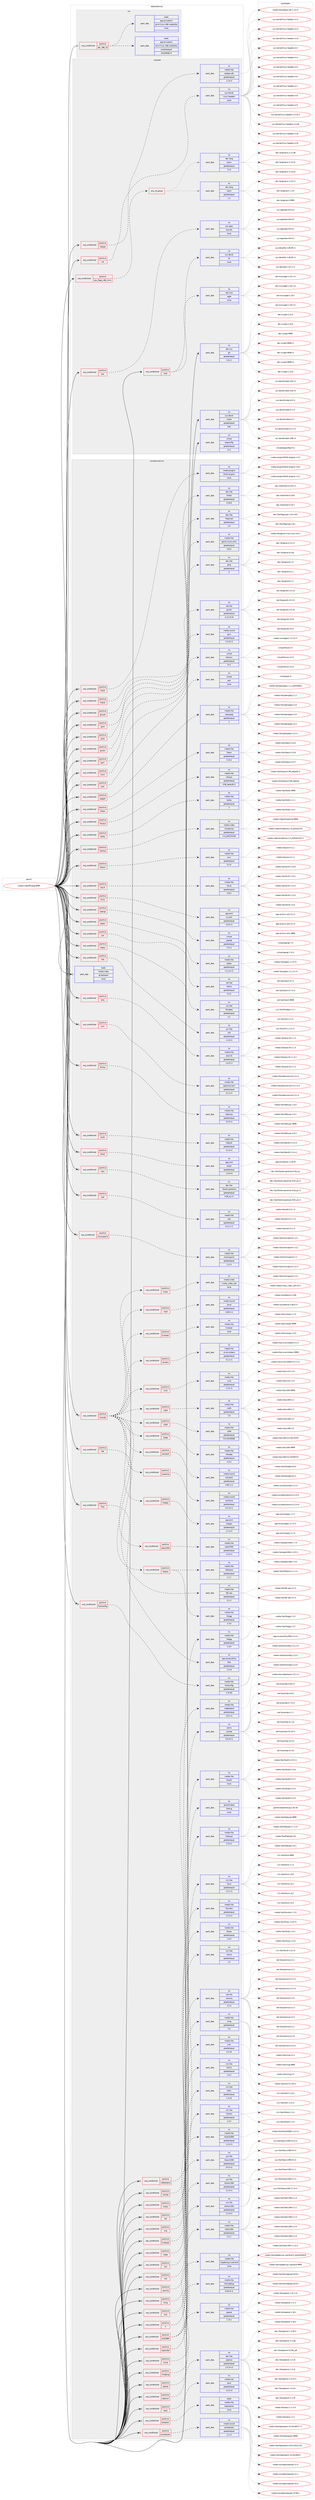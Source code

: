 digraph prolog {

# *************
# Graph options
# *************

newrank=true;
concentrate=true;
compound=true;
graph [rankdir=LR,fontname=Helvetica,fontsize=10,ranksep=1.5];#, ranksep=2.5, nodesep=0.2];
edge  [arrowhead=vee];
node  [fontname=Helvetica,fontsize=10];

# **********
# The ebuild
# **********

subgraph cluster_leftcol {
color=gray;
rank=same;
label=<<i>ebuild</i>>;
id [label="media-video/ffmpeg-9999", color=red, width=4, href="../media-video/ffmpeg-9999.svg"];
}

# ****************
# The dependencies
# ****************

subgraph cluster_midcol {
color=gray;
label=<<i>dependencies</i>>;
subgraph cluster_compile {
fillcolor="#eeeeee";
style=filled;
label=<<i>compile</i>>;
subgraph cond96109 {
dependency391514 [label=<<TABLE BORDER="0" CELLBORDER="1" CELLSPACING="0" CELLPADDING="4"><TR><TD ROWSPAN="3" CELLPADDING="10">use_conditional</TD></TR><TR><TD>positive</TD></TR><TR><TD>cpu_flags_x86_mmx</TD></TR></TABLE>>, shape=none, color=red];
subgraph any6181 {
dependency391515 [label=<<TABLE BORDER="0" CELLBORDER="1" CELLSPACING="0" CELLPADDING="4"><TR><TD CELLPADDING="10">any_of_group</TD></TR></TABLE>>, shape=none, color=red];subgraph pack289053 {
dependency391516 [label=<<TABLE BORDER="0" CELLBORDER="1" CELLSPACING="0" CELLPADDING="4" WIDTH="220"><TR><TD ROWSPAN="6" CELLPADDING="30">pack_dep</TD></TR><TR><TD WIDTH="110">no</TD></TR><TR><TD>dev-lang</TD></TR><TR><TD>nasm</TD></TR><TR><TD>greaterequal</TD></TR><TR><TD>2.13</TD></TR></TABLE>>, shape=none, color=blue];
}
dependency391515:e -> dependency391516:w [weight=20,style="dotted",arrowhead="oinv"];
subgraph pack289054 {
dependency391517 [label=<<TABLE BORDER="0" CELLBORDER="1" CELLSPACING="0" CELLPADDING="4" WIDTH="220"><TR><TD ROWSPAN="6" CELLPADDING="30">pack_dep</TD></TR><TR><TD WIDTH="110">no</TD></TR><TR><TD>dev-lang</TD></TR><TR><TD>yasm</TD></TR><TR><TD>greaterequal</TD></TR><TR><TD>1.3</TD></TR></TABLE>>, shape=none, color=blue];
}
dependency391515:e -> dependency391517:w [weight=20,style="dotted",arrowhead="oinv"];
}
dependency391514:e -> dependency391515:w [weight=20,style="dashed",arrowhead="vee"];
}
id:e -> dependency391514:w [weight=20,style="solid",arrowhead="vee"];
subgraph cond96110 {
dependency391518 [label=<<TABLE BORDER="0" CELLBORDER="1" CELLSPACING="0" CELLPADDING="4"><TR><TD ROWSPAN="3" CELLPADDING="10">use_conditional</TD></TR><TR><TD>positive</TD></TR><TR><TD>doc</TD></TR></TABLE>>, shape=none, color=red];
subgraph pack289055 {
dependency391519 [label=<<TABLE BORDER="0" CELLBORDER="1" CELLSPACING="0" CELLPADDING="4" WIDTH="220"><TR><TD ROWSPAN="6" CELLPADDING="30">pack_dep</TD></TR><TR><TD WIDTH="110">no</TD></TR><TR><TD>sys-apps</TD></TR><TR><TD>texinfo</TD></TR><TR><TD>none</TD></TR><TR><TD></TD></TR></TABLE>>, shape=none, color=blue];
}
dependency391518:e -> dependency391519:w [weight=20,style="dashed",arrowhead="vee"];
}
id:e -> dependency391518:w [weight=20,style="solid",arrowhead="vee"];
subgraph cond96111 {
dependency391520 [label=<<TABLE BORDER="0" CELLBORDER="1" CELLSPACING="0" CELLPADDING="4"><TR><TD ROWSPAN="3" CELLPADDING="10">use_conditional</TD></TR><TR><TD>positive</TD></TR><TR><TD>ladspa</TD></TR></TABLE>>, shape=none, color=red];
subgraph pack289056 {
dependency391521 [label=<<TABLE BORDER="0" CELLBORDER="1" CELLSPACING="0" CELLPADDING="4" WIDTH="220"><TR><TD ROWSPAN="6" CELLPADDING="30">pack_dep</TD></TR><TR><TD WIDTH="110">no</TD></TR><TR><TD>media-libs</TD></TR><TR><TD>ladspa-sdk</TD></TR><TR><TD>greaterequal</TD></TR><TR><TD>1.13-r2</TD></TR></TABLE>>, shape=none, color=blue];
}
dependency391520:e -> dependency391521:w [weight=20,style="dashed",arrowhead="vee"];
}
id:e -> dependency391520:w [weight=20,style="solid",arrowhead="vee"];
subgraph cond96112 {
dependency391522 [label=<<TABLE BORDER="0" CELLBORDER="1" CELLSPACING="0" CELLPADDING="4"><TR><TD ROWSPAN="3" CELLPADDING="10">use_conditional</TD></TR><TR><TD>positive</TD></TR><TR><TD>test</TD></TR></TABLE>>, shape=none, color=red];
subgraph pack289057 {
dependency391523 [label=<<TABLE BORDER="0" CELLBORDER="1" CELLSPACING="0" CELLPADDING="4" WIDTH="220"><TR><TD ROWSPAN="6" CELLPADDING="30">pack_dep</TD></TR><TR><TD WIDTH="110">no</TD></TR><TR><TD>net-misc</TD></TR><TR><TD>wget</TD></TR><TR><TD>none</TD></TR><TR><TD></TD></TR></TABLE>>, shape=none, color=blue];
}
dependency391522:e -> dependency391523:w [weight=20,style="dashed",arrowhead="vee"];
subgraph pack289058 {
dependency391524 [label=<<TABLE BORDER="0" CELLBORDER="1" CELLSPACING="0" CELLPADDING="4" WIDTH="220"><TR><TD ROWSPAN="6" CELLPADDING="30">pack_dep</TD></TR><TR><TD WIDTH="110">no</TD></TR><TR><TD>sys-devel</TD></TR><TR><TD>bc</TD></TR><TR><TD>none</TD></TR><TR><TD></TD></TR></TABLE>>, shape=none, color=blue];
}
dependency391522:e -> dependency391524:w [weight=20,style="dashed",arrowhead="vee"];
}
id:e -> dependency391522:w [weight=20,style="solid",arrowhead="vee"];
subgraph cond96113 {
dependency391525 [label=<<TABLE BORDER="0" CELLBORDER="1" CELLSPACING="0" CELLPADDING="4"><TR><TD ROWSPAN="3" CELLPADDING="10">use_conditional</TD></TR><TR><TD>positive</TD></TR><TR><TD>v4l</TD></TR></TABLE>>, shape=none, color=red];
subgraph pack289059 {
dependency391526 [label=<<TABLE BORDER="0" CELLBORDER="1" CELLSPACING="0" CELLPADDING="4" WIDTH="220"><TR><TD ROWSPAN="6" CELLPADDING="30">pack_dep</TD></TR><TR><TD WIDTH="110">no</TD></TR><TR><TD>sys-kernel</TD></TR><TR><TD>linux-headers</TD></TR><TR><TD>none</TD></TR><TR><TD></TD></TR></TABLE>>, shape=none, color=blue];
}
dependency391525:e -> dependency391526:w [weight=20,style="dashed",arrowhead="vee"];
}
id:e -> dependency391525:w [weight=20,style="solid",arrowhead="vee"];
subgraph pack289060 {
dependency391527 [label=<<TABLE BORDER="0" CELLBORDER="1" CELLSPACING="0" CELLPADDING="4" WIDTH="220"><TR><TD ROWSPAN="6" CELLPADDING="30">pack_dep</TD></TR><TR><TD WIDTH="110">no</TD></TR><TR><TD>dev-vcs</TD></TR><TR><TD>git</TD></TR><TR><TD>greaterequal</TD></TR><TR><TD>1.8.2.1</TD></TR></TABLE>>, shape=none, color=blue];
}
id:e -> dependency391527:w [weight=20,style="solid",arrowhead="vee"];
subgraph pack289061 {
dependency391528 [label=<<TABLE BORDER="0" CELLBORDER="1" CELLSPACING="0" CELLPADDING="4" WIDTH="220"><TR><TD ROWSPAN="6" CELLPADDING="30">pack_dep</TD></TR><TR><TD WIDTH="110">no</TD></TR><TR><TD>sys-devel</TD></TR><TR><TD>make</TD></TR><TR><TD>greaterequal</TD></TR><TR><TD>3.81</TD></TR></TABLE>>, shape=none, color=blue];
}
id:e -> dependency391528:w [weight=20,style="solid",arrowhead="vee"];
subgraph pack289062 {
dependency391529 [label=<<TABLE BORDER="0" CELLBORDER="1" CELLSPACING="0" CELLPADDING="4" WIDTH="220"><TR><TD ROWSPAN="6" CELLPADDING="30">pack_dep</TD></TR><TR><TD WIDTH="110">no</TD></TR><TR><TD>virtual</TD></TR><TR><TD>pkgconfig</TD></TR><TR><TD>greaterequal</TD></TR><TR><TD>0-r1</TD></TR></TABLE>>, shape=none, color=blue];
}
id:e -> dependency391529:w [weight=20,style="solid",arrowhead="vee"];
}
subgraph cluster_compileandrun {
fillcolor="#eeeeee";
style=filled;
label=<<i>compile and run</i>>;
subgraph cond96114 {
dependency391530 [label=<<TABLE BORDER="0" CELLBORDER="1" CELLSPACING="0" CELLPADDING="4"><TR><TD ROWSPAN="3" CELLPADDING="10">use_conditional</TD></TR><TR><TD>positive</TD></TR><TR><TD>X</TD></TR></TABLE>>, shape=none, color=red];
subgraph pack289063 {
dependency391531 [label=<<TABLE BORDER="0" CELLBORDER="1" CELLSPACING="0" CELLPADDING="4" WIDTH="220"><TR><TD ROWSPAN="6" CELLPADDING="30">pack_dep</TD></TR><TR><TD WIDTH="110">no</TD></TR><TR><TD>x11-libs</TD></TR><TR><TD>libX11</TD></TR><TR><TD>greaterequal</TD></TR><TR><TD>1.6.2</TD></TR></TABLE>>, shape=none, color=blue];
}
dependency391530:e -> dependency391531:w [weight=20,style="dashed",arrowhead="vee"];
subgraph pack289064 {
dependency391532 [label=<<TABLE BORDER="0" CELLBORDER="1" CELLSPACING="0" CELLPADDING="4" WIDTH="220"><TR><TD ROWSPAN="6" CELLPADDING="30">pack_dep</TD></TR><TR><TD WIDTH="110">no</TD></TR><TR><TD>x11-libs</TD></TR><TR><TD>libXext</TD></TR><TR><TD>greaterequal</TD></TR><TR><TD>1.3.2</TD></TR></TABLE>>, shape=none, color=blue];
}
dependency391530:e -> dependency391532:w [weight=20,style="dashed",arrowhead="vee"];
subgraph pack289065 {
dependency391533 [label=<<TABLE BORDER="0" CELLBORDER="1" CELLSPACING="0" CELLPADDING="4" WIDTH="220"><TR><TD ROWSPAN="6" CELLPADDING="30">pack_dep</TD></TR><TR><TD WIDTH="110">no</TD></TR><TR><TD>x11-libs</TD></TR><TR><TD>libXv</TD></TR><TR><TD>greaterequal</TD></TR><TR><TD>1.0.10</TD></TR></TABLE>>, shape=none, color=blue];
}
dependency391530:e -> dependency391533:w [weight=20,style="dashed",arrowhead="vee"];
}
id:e -> dependency391530:w [weight=20,style="solid",arrowhead="odotvee"];
subgraph cond96115 {
dependency391534 [label=<<TABLE BORDER="0" CELLBORDER="1" CELLSPACING="0" CELLPADDING="4"><TR><TD ROWSPAN="3" CELLPADDING="10">use_conditional</TD></TR><TR><TD>positive</TD></TR><TR><TD>alsa</TD></TR></TABLE>>, shape=none, color=red];
subgraph pack289066 {
dependency391535 [label=<<TABLE BORDER="0" CELLBORDER="1" CELLSPACING="0" CELLPADDING="4" WIDTH="220"><TR><TD ROWSPAN="6" CELLPADDING="30">pack_dep</TD></TR><TR><TD WIDTH="110">no</TD></TR><TR><TD>media-libs</TD></TR><TR><TD>alsa-lib</TD></TR><TR><TD>greaterequal</TD></TR><TR><TD>1.0.27.2</TD></TR></TABLE>>, shape=none, color=blue];
}
dependency391534:e -> dependency391535:w [weight=20,style="dashed",arrowhead="vee"];
}
id:e -> dependency391534:w [weight=20,style="solid",arrowhead="odotvee"];
subgraph cond96116 {
dependency391536 [label=<<TABLE BORDER="0" CELLBORDER="1" CELLSPACING="0" CELLPADDING="4"><TR><TD ROWSPAN="3" CELLPADDING="10">use_conditional</TD></TR><TR><TD>positive</TD></TR><TR><TD>amr</TD></TR></TABLE>>, shape=none, color=red];
subgraph pack289067 {
dependency391537 [label=<<TABLE BORDER="0" CELLBORDER="1" CELLSPACING="0" CELLPADDING="4" WIDTH="220"><TR><TD ROWSPAN="6" CELLPADDING="30">pack_dep</TD></TR><TR><TD WIDTH="110">no</TD></TR><TR><TD>media-libs</TD></TR><TR><TD>opencore-amr</TD></TR><TR><TD>greaterequal</TD></TR><TR><TD>0.1.3-r1</TD></TR></TABLE>>, shape=none, color=blue];
}
dependency391536:e -> dependency391537:w [weight=20,style="dashed",arrowhead="vee"];
}
id:e -> dependency391536:w [weight=20,style="solid",arrowhead="odotvee"];
subgraph cond96117 {
dependency391538 [label=<<TABLE BORDER="0" CELLBORDER="1" CELLSPACING="0" CELLPADDING="4"><TR><TD ROWSPAN="3" CELLPADDING="10">use_conditional</TD></TR><TR><TD>positive</TD></TR><TR><TD>bluray</TD></TR></TABLE>>, shape=none, color=red];
subgraph pack289068 {
dependency391539 [label=<<TABLE BORDER="0" CELLBORDER="1" CELLSPACING="0" CELLPADDING="4" WIDTH="220"><TR><TD ROWSPAN="6" CELLPADDING="30">pack_dep</TD></TR><TR><TD WIDTH="110">no</TD></TR><TR><TD>media-libs</TD></TR><TR><TD>libbluray</TD></TR><TR><TD>greaterequal</TD></TR><TR><TD>0.3.0-r1</TD></TR></TABLE>>, shape=none, color=blue];
}
dependency391538:e -> dependency391539:w [weight=20,style="dashed",arrowhead="vee"];
}
id:e -> dependency391538:w [weight=20,style="solid",arrowhead="odotvee"];
subgraph cond96118 {
dependency391540 [label=<<TABLE BORDER="0" CELLBORDER="1" CELLSPACING="0" CELLPADDING="4"><TR><TD ROWSPAN="3" CELLPADDING="10">use_conditional</TD></TR><TR><TD>positive</TD></TR><TR><TD>bs2b</TD></TR></TABLE>>, shape=none, color=red];
subgraph pack289069 {
dependency391541 [label=<<TABLE BORDER="0" CELLBORDER="1" CELLSPACING="0" CELLPADDING="4" WIDTH="220"><TR><TD ROWSPAN="6" CELLPADDING="30">pack_dep</TD></TR><TR><TD WIDTH="110">no</TD></TR><TR><TD>media-libs</TD></TR><TR><TD>libbs2b</TD></TR><TR><TD>greaterequal</TD></TR><TR><TD>3.1.0-r1</TD></TR></TABLE>>, shape=none, color=blue];
}
dependency391540:e -> dependency391541:w [weight=20,style="dashed",arrowhead="vee"];
}
id:e -> dependency391540:w [weight=20,style="solid",arrowhead="odotvee"];
subgraph cond96119 {
dependency391542 [label=<<TABLE BORDER="0" CELLBORDER="1" CELLSPACING="0" CELLPADDING="4"><TR><TD ROWSPAN="3" CELLPADDING="10">use_conditional</TD></TR><TR><TD>positive</TD></TR><TR><TD>bzip2</TD></TR></TABLE>>, shape=none, color=red];
subgraph pack289070 {
dependency391543 [label=<<TABLE BORDER="0" CELLBORDER="1" CELLSPACING="0" CELLPADDING="4" WIDTH="220"><TR><TD ROWSPAN="6" CELLPADDING="30">pack_dep</TD></TR><TR><TD WIDTH="110">no</TD></TR><TR><TD>app-arch</TD></TR><TR><TD>bzip2</TD></TR><TR><TD>greaterequal</TD></TR><TR><TD>1.0.6-r4</TD></TR></TABLE>>, shape=none, color=blue];
}
dependency391542:e -> dependency391543:w [weight=20,style="dashed",arrowhead="vee"];
}
id:e -> dependency391542:w [weight=20,style="solid",arrowhead="odotvee"];
subgraph cond96120 {
dependency391544 [label=<<TABLE BORDER="0" CELLBORDER="1" CELLSPACING="0" CELLPADDING="4"><TR><TD ROWSPAN="3" CELLPADDING="10">use_conditional</TD></TR><TR><TD>positive</TD></TR><TR><TD>cdio</TD></TR></TABLE>>, shape=none, color=red];
subgraph pack289071 {
dependency391545 [label=<<TABLE BORDER="0" CELLBORDER="1" CELLSPACING="0" CELLPADDING="4" WIDTH="220"><TR><TD ROWSPAN="6" CELLPADDING="30">pack_dep</TD></TR><TR><TD WIDTH="110">no</TD></TR><TR><TD>dev-libs</TD></TR><TR><TD>libcdio-paranoia</TD></TR><TR><TD>greaterequal</TD></TR><TR><TD>0.90_p1-r1</TD></TR></TABLE>>, shape=none, color=blue];
}
dependency391544:e -> dependency391545:w [weight=20,style="dashed",arrowhead="vee"];
}
id:e -> dependency391544:w [weight=20,style="solid",arrowhead="odotvee"];
subgraph cond96121 {
dependency391546 [label=<<TABLE BORDER="0" CELLBORDER="1" CELLSPACING="0" CELLPADDING="4"><TR><TD ROWSPAN="3" CELLPADDING="10">use_conditional</TD></TR><TR><TD>positive</TD></TR><TR><TD>celt</TD></TR></TABLE>>, shape=none, color=red];
subgraph pack289072 {
dependency391547 [label=<<TABLE BORDER="0" CELLBORDER="1" CELLSPACING="0" CELLPADDING="4" WIDTH="220"><TR><TD ROWSPAN="6" CELLPADDING="30">pack_dep</TD></TR><TR><TD WIDTH="110">no</TD></TR><TR><TD>media-libs</TD></TR><TR><TD>celt</TD></TR><TR><TD>greaterequal</TD></TR><TR><TD>0.11.1-r1</TD></TR></TABLE>>, shape=none, color=blue];
}
dependency391546:e -> dependency391547:w [weight=20,style="dashed",arrowhead="vee"];
}
id:e -> dependency391546:w [weight=20,style="solid",arrowhead="odotvee"];
subgraph cond96122 {
dependency391548 [label=<<TABLE BORDER="0" CELLBORDER="1" CELLSPACING="0" CELLPADDING="4"><TR><TD ROWSPAN="3" CELLPADDING="10">use_conditional</TD></TR><TR><TD>positive</TD></TR><TR><TD>chromaprint</TD></TR></TABLE>>, shape=none, color=red];
subgraph pack289073 {
dependency391549 [label=<<TABLE BORDER="0" CELLBORDER="1" CELLSPACING="0" CELLPADDING="4" WIDTH="220"><TR><TD ROWSPAN="6" CELLPADDING="30">pack_dep</TD></TR><TR><TD WIDTH="110">no</TD></TR><TR><TD>media-libs</TD></TR><TR><TD>chromaprint</TD></TR><TR><TD>greaterequal</TD></TR><TR><TD>1.2-r1</TD></TR></TABLE>>, shape=none, color=blue];
}
dependency391548:e -> dependency391549:w [weight=20,style="dashed",arrowhead="vee"];
}
id:e -> dependency391548:w [weight=20,style="solid",arrowhead="odotvee"];
subgraph cond96123 {
dependency391550 [label=<<TABLE BORDER="0" CELLBORDER="1" CELLSPACING="0" CELLPADDING="4"><TR><TD ROWSPAN="3" CELLPADDING="10">use_conditional</TD></TR><TR><TD>positive</TD></TR><TR><TD>encode</TD></TR></TABLE>>, shape=none, color=red];
subgraph cond96124 {
dependency391551 [label=<<TABLE BORDER="0" CELLBORDER="1" CELLSPACING="0" CELLPADDING="4"><TR><TD ROWSPAN="3" CELLPADDING="10">use_conditional</TD></TR><TR><TD>positive</TD></TR><TR><TD>amrenc</TD></TR></TABLE>>, shape=none, color=red];
subgraph pack289074 {
dependency391552 [label=<<TABLE BORDER="0" CELLBORDER="1" CELLSPACING="0" CELLPADDING="4" WIDTH="220"><TR><TD ROWSPAN="6" CELLPADDING="30">pack_dep</TD></TR><TR><TD WIDTH="110">no</TD></TR><TR><TD>media-libs</TD></TR><TR><TD>vo-amrwbenc</TD></TR><TR><TD>greaterequal</TD></TR><TR><TD>0.1.2-r1</TD></TR></TABLE>>, shape=none, color=blue];
}
dependency391551:e -> dependency391552:w [weight=20,style="dashed",arrowhead="vee"];
}
dependency391550:e -> dependency391551:w [weight=20,style="dashed",arrowhead="vee"];
subgraph cond96125 {
dependency391553 [label=<<TABLE BORDER="0" CELLBORDER="1" CELLSPACING="0" CELLPADDING="4"><TR><TD ROWSPAN="3" CELLPADDING="10">use_conditional</TD></TR><TR><TD>positive</TD></TR><TR><TD>kvazaar</TD></TR></TABLE>>, shape=none, color=red];
subgraph pack289075 {
dependency391554 [label=<<TABLE BORDER="0" CELLBORDER="1" CELLSPACING="0" CELLPADDING="4" WIDTH="220"><TR><TD ROWSPAN="6" CELLPADDING="30">pack_dep</TD></TR><TR><TD WIDTH="110">no</TD></TR><TR><TD>media-libs</TD></TR><TR><TD>kvazaar</TD></TR><TR><TD>none</TD></TR><TR><TD></TD></TR></TABLE>>, shape=none, color=blue];
}
dependency391553:e -> dependency391554:w [weight=20,style="dashed",arrowhead="vee"];
}
dependency391550:e -> dependency391553:w [weight=20,style="dashed",arrowhead="vee"];
subgraph cond96126 {
dependency391555 [label=<<TABLE BORDER="0" CELLBORDER="1" CELLSPACING="0" CELLPADDING="4"><TR><TD ROWSPAN="3" CELLPADDING="10">use_conditional</TD></TR><TR><TD>positive</TD></TR><TR><TD>mp3</TD></TR></TABLE>>, shape=none, color=red];
subgraph pack289076 {
dependency391556 [label=<<TABLE BORDER="0" CELLBORDER="1" CELLSPACING="0" CELLPADDING="4" WIDTH="220"><TR><TD ROWSPAN="6" CELLPADDING="30">pack_dep</TD></TR><TR><TD WIDTH="110">no</TD></TR><TR><TD>media-sound</TD></TR><TR><TD>lame</TD></TR><TR><TD>greaterequal</TD></TR><TR><TD>3.99.5-r1</TD></TR></TABLE>>, shape=none, color=blue];
}
dependency391555:e -> dependency391556:w [weight=20,style="dashed",arrowhead="vee"];
}
dependency391550:e -> dependency391555:w [weight=20,style="dashed",arrowhead="vee"];
subgraph cond96127 {
dependency391557 [label=<<TABLE BORDER="0" CELLBORDER="1" CELLSPACING="0" CELLPADDING="4"><TR><TD ROWSPAN="3" CELLPADDING="10">use_conditional</TD></TR><TR><TD>positive</TD></TR><TR><TD>nvenc</TD></TR></TABLE>>, shape=none, color=red];
subgraph pack289077 {
dependency391558 [label=<<TABLE BORDER="0" CELLBORDER="1" CELLSPACING="0" CELLPADDING="4" WIDTH="220"><TR><TD ROWSPAN="6" CELLPADDING="30">pack_dep</TD></TR><TR><TD WIDTH="110">no</TD></TR><TR><TD>media-video</TD></TR><TR><TD>nvidia_video_sdk</TD></TR><TR><TD>none</TD></TR><TR><TD></TD></TR></TABLE>>, shape=none, color=blue];
}
dependency391557:e -> dependency391558:w [weight=20,style="dashed",arrowhead="vee"];
}
dependency391550:e -> dependency391557:w [weight=20,style="dashed",arrowhead="vee"];
subgraph cond96128 {
dependency391559 [label=<<TABLE BORDER="0" CELLBORDER="1" CELLSPACING="0" CELLPADDING="4"><TR><TD ROWSPAN="3" CELLPADDING="10">use_conditional</TD></TR><TR><TD>positive</TD></TR><TR><TD>openh264</TD></TR></TABLE>>, shape=none, color=red];
subgraph pack289078 {
dependency391560 [label=<<TABLE BORDER="0" CELLBORDER="1" CELLSPACING="0" CELLPADDING="4" WIDTH="220"><TR><TD ROWSPAN="6" CELLPADDING="30">pack_dep</TD></TR><TR><TD WIDTH="110">no</TD></TR><TR><TD>media-libs</TD></TR><TR><TD>openh264</TD></TR><TR><TD>greaterequal</TD></TR><TR><TD>1.4.0-r1</TD></TR></TABLE>>, shape=none, color=blue];
}
dependency391559:e -> dependency391560:w [weight=20,style="dashed",arrowhead="vee"];
}
dependency391550:e -> dependency391559:w [weight=20,style="dashed",arrowhead="vee"];
subgraph cond96129 {
dependency391561 [label=<<TABLE BORDER="0" CELLBORDER="1" CELLSPACING="0" CELLPADDING="4"><TR><TD ROWSPAN="3" CELLPADDING="10">use_conditional</TD></TR><TR><TD>positive</TD></TR><TR><TD>snappy</TD></TR></TABLE>>, shape=none, color=red];
subgraph pack289079 {
dependency391562 [label=<<TABLE BORDER="0" CELLBORDER="1" CELLSPACING="0" CELLPADDING="4" WIDTH="220"><TR><TD ROWSPAN="6" CELLPADDING="30">pack_dep</TD></TR><TR><TD WIDTH="110">no</TD></TR><TR><TD>app-arch</TD></TR><TR><TD>snappy</TD></TR><TR><TD>greaterequal</TD></TR><TR><TD>1.1.2-r1</TD></TR></TABLE>>, shape=none, color=blue];
}
dependency391561:e -> dependency391562:w [weight=20,style="dashed",arrowhead="vee"];
}
dependency391550:e -> dependency391561:w [weight=20,style="dashed",arrowhead="vee"];
subgraph cond96130 {
dependency391563 [label=<<TABLE BORDER="0" CELLBORDER="1" CELLSPACING="0" CELLPADDING="4"><TR><TD ROWSPAN="3" CELLPADDING="10">use_conditional</TD></TR><TR><TD>positive</TD></TR><TR><TD>theora</TD></TR></TABLE>>, shape=none, color=red];
subgraph pack289080 {
dependency391564 [label=<<TABLE BORDER="0" CELLBORDER="1" CELLSPACING="0" CELLPADDING="4" WIDTH="220"><TR><TD ROWSPAN="6" CELLPADDING="30">pack_dep</TD></TR><TR><TD WIDTH="110">no</TD></TR><TR><TD>media-libs</TD></TR><TR><TD>libtheora</TD></TR><TR><TD>greaterequal</TD></TR><TR><TD>1.1.1</TD></TR></TABLE>>, shape=none, color=blue];
}
dependency391563:e -> dependency391564:w [weight=20,style="dashed",arrowhead="vee"];
subgraph pack289081 {
dependency391565 [label=<<TABLE BORDER="0" CELLBORDER="1" CELLSPACING="0" CELLPADDING="4" WIDTH="220"><TR><TD ROWSPAN="6" CELLPADDING="30">pack_dep</TD></TR><TR><TD WIDTH="110">no</TD></TR><TR><TD>media-libs</TD></TR><TR><TD>libogg</TD></TR><TR><TD>greaterequal</TD></TR><TR><TD>1.3.0</TD></TR></TABLE>>, shape=none, color=blue];
}
dependency391563:e -> dependency391565:w [weight=20,style="dashed",arrowhead="vee"];
}
dependency391550:e -> dependency391563:w [weight=20,style="dashed",arrowhead="vee"];
subgraph cond96131 {
dependency391566 [label=<<TABLE BORDER="0" CELLBORDER="1" CELLSPACING="0" CELLPADDING="4"><TR><TD ROWSPAN="3" CELLPADDING="10">use_conditional</TD></TR><TR><TD>positive</TD></TR><TR><TD>twolame</TD></TR></TABLE>>, shape=none, color=red];
subgraph pack289082 {
dependency391567 [label=<<TABLE BORDER="0" CELLBORDER="1" CELLSPACING="0" CELLPADDING="4" WIDTH="220"><TR><TD ROWSPAN="6" CELLPADDING="30">pack_dep</TD></TR><TR><TD WIDTH="110">no</TD></TR><TR><TD>media-sound</TD></TR><TR><TD>twolame</TD></TR><TR><TD>greaterequal</TD></TR><TR><TD>0.3.13-r1</TD></TR></TABLE>>, shape=none, color=blue];
}
dependency391566:e -> dependency391567:w [weight=20,style="dashed",arrowhead="vee"];
}
dependency391550:e -> dependency391566:w [weight=20,style="dashed",arrowhead="vee"];
subgraph cond96132 {
dependency391568 [label=<<TABLE BORDER="0" CELLBORDER="1" CELLSPACING="0" CELLPADDING="4"><TR><TD ROWSPAN="3" CELLPADDING="10">use_conditional</TD></TR><TR><TD>positive</TD></TR><TR><TD>wavpack</TD></TR></TABLE>>, shape=none, color=red];
subgraph pack289083 {
dependency391569 [label=<<TABLE BORDER="0" CELLBORDER="1" CELLSPACING="0" CELLPADDING="4" WIDTH="220"><TR><TD ROWSPAN="6" CELLPADDING="30">pack_dep</TD></TR><TR><TD WIDTH="110">no</TD></TR><TR><TD>media-sound</TD></TR><TR><TD>wavpack</TD></TR><TR><TD>greaterequal</TD></TR><TR><TD>4.60.1-r1</TD></TR></TABLE>>, shape=none, color=blue];
}
dependency391568:e -> dependency391569:w [weight=20,style="dashed",arrowhead="vee"];
}
dependency391550:e -> dependency391568:w [weight=20,style="dashed",arrowhead="vee"];
subgraph cond96133 {
dependency391570 [label=<<TABLE BORDER="0" CELLBORDER="1" CELLSPACING="0" CELLPADDING="4"><TR><TD ROWSPAN="3" CELLPADDING="10">use_conditional</TD></TR><TR><TD>positive</TD></TR><TR><TD>webp</TD></TR></TABLE>>, shape=none, color=red];
subgraph pack289084 {
dependency391571 [label=<<TABLE BORDER="0" CELLBORDER="1" CELLSPACING="0" CELLPADDING="4" WIDTH="220"><TR><TD ROWSPAN="6" CELLPADDING="30">pack_dep</TD></TR><TR><TD WIDTH="110">no</TD></TR><TR><TD>media-libs</TD></TR><TR><TD>libwebp</TD></TR><TR><TD>greaterequal</TD></TR><TR><TD>0.3.0</TD></TR></TABLE>>, shape=none, color=blue];
}
dependency391570:e -> dependency391571:w [weight=20,style="dashed",arrowhead="vee"];
}
dependency391550:e -> dependency391570:w [weight=20,style="dashed",arrowhead="vee"];
subgraph cond96134 {
dependency391572 [label=<<TABLE BORDER="0" CELLBORDER="1" CELLSPACING="0" CELLPADDING="4"><TR><TD ROWSPAN="3" CELLPADDING="10">use_conditional</TD></TR><TR><TD>positive</TD></TR><TR><TD>x264</TD></TR></TABLE>>, shape=none, color=red];
subgraph pack289085 {
dependency391573 [label=<<TABLE BORDER="0" CELLBORDER="1" CELLSPACING="0" CELLPADDING="4" WIDTH="220"><TR><TD ROWSPAN="6" CELLPADDING="30">pack_dep</TD></TR><TR><TD WIDTH="110">no</TD></TR><TR><TD>media-libs</TD></TR><TR><TD>x264</TD></TR><TR><TD>greaterequal</TD></TR><TR><TD>0.0.20130506</TD></TR></TABLE>>, shape=none, color=blue];
}
dependency391572:e -> dependency391573:w [weight=20,style="dashed",arrowhead="vee"];
}
dependency391550:e -> dependency391572:w [weight=20,style="dashed",arrowhead="vee"];
subgraph cond96135 {
dependency391574 [label=<<TABLE BORDER="0" CELLBORDER="1" CELLSPACING="0" CELLPADDING="4"><TR><TD ROWSPAN="3" CELLPADDING="10">use_conditional</TD></TR><TR><TD>positive</TD></TR><TR><TD>x265</TD></TR></TABLE>>, shape=none, color=red];
subgraph pack289086 {
dependency391575 [label=<<TABLE BORDER="0" CELLBORDER="1" CELLSPACING="0" CELLPADDING="4" WIDTH="220"><TR><TD ROWSPAN="6" CELLPADDING="30">pack_dep</TD></TR><TR><TD WIDTH="110">no</TD></TR><TR><TD>media-libs</TD></TR><TR><TD>x265</TD></TR><TR><TD>greaterequal</TD></TR><TR><TD>1.6</TD></TR></TABLE>>, shape=none, color=blue];
}
dependency391574:e -> dependency391575:w [weight=20,style="dashed",arrowhead="vee"];
}
dependency391550:e -> dependency391574:w [weight=20,style="dashed",arrowhead="vee"];
subgraph cond96136 {
dependency391576 [label=<<TABLE BORDER="0" CELLBORDER="1" CELLSPACING="0" CELLPADDING="4"><TR><TD ROWSPAN="3" CELLPADDING="10">use_conditional</TD></TR><TR><TD>positive</TD></TR><TR><TD>xvid</TD></TR></TABLE>>, shape=none, color=red];
subgraph pack289087 {
dependency391577 [label=<<TABLE BORDER="0" CELLBORDER="1" CELLSPACING="0" CELLPADDING="4" WIDTH="220"><TR><TD ROWSPAN="6" CELLPADDING="30">pack_dep</TD></TR><TR><TD WIDTH="110">no</TD></TR><TR><TD>media-libs</TD></TR><TR><TD>xvid</TD></TR><TR><TD>greaterequal</TD></TR><TR><TD>1.3.2-r1</TD></TR></TABLE>>, shape=none, color=blue];
}
dependency391576:e -> dependency391577:w [weight=20,style="dashed",arrowhead="vee"];
}
dependency391550:e -> dependency391576:w [weight=20,style="dashed",arrowhead="vee"];
}
id:e -> dependency391550:w [weight=20,style="solid",arrowhead="odotvee"];
subgraph cond96137 {
dependency391578 [label=<<TABLE BORDER="0" CELLBORDER="1" CELLSPACING="0" CELLPADDING="4"><TR><TD ROWSPAN="3" CELLPADDING="10">use_conditional</TD></TR><TR><TD>positive</TD></TR><TR><TD>fdk</TD></TR></TABLE>>, shape=none, color=red];
subgraph pack289088 {
dependency391579 [label=<<TABLE BORDER="0" CELLBORDER="1" CELLSPACING="0" CELLPADDING="4" WIDTH="220"><TR><TD ROWSPAN="6" CELLPADDING="30">pack_dep</TD></TR><TR><TD WIDTH="110">no</TD></TR><TR><TD>media-libs</TD></TR><TR><TD>fdk-aac</TD></TR><TR><TD>greaterequal</TD></TR><TR><TD>0.1.3</TD></TR></TABLE>>, shape=none, color=blue];
}
dependency391578:e -> dependency391579:w [weight=20,style="dashed",arrowhead="vee"];
}
id:e -> dependency391578:w [weight=20,style="solid",arrowhead="odotvee"];
subgraph cond96138 {
dependency391580 [label=<<TABLE BORDER="0" CELLBORDER="1" CELLSPACING="0" CELLPADDING="4"><TR><TD ROWSPAN="3" CELLPADDING="10">use_conditional</TD></TR><TR><TD>positive</TD></TR><TR><TD>flite</TD></TR></TABLE>>, shape=none, color=red];
subgraph pack289089 {
dependency391581 [label=<<TABLE BORDER="0" CELLBORDER="1" CELLSPACING="0" CELLPADDING="4" WIDTH="220"><TR><TD ROWSPAN="6" CELLPADDING="30">pack_dep</TD></TR><TR><TD WIDTH="110">no</TD></TR><TR><TD>app-accessibility</TD></TR><TR><TD>flite</TD></TR><TR><TD>greaterequal</TD></TR><TR><TD>1.4-r4</TD></TR></TABLE>>, shape=none, color=blue];
}
dependency391580:e -> dependency391581:w [weight=20,style="dashed",arrowhead="vee"];
}
id:e -> dependency391580:w [weight=20,style="solid",arrowhead="odotvee"];
subgraph cond96139 {
dependency391582 [label=<<TABLE BORDER="0" CELLBORDER="1" CELLSPACING="0" CELLPADDING="4"><TR><TD ROWSPAN="3" CELLPADDING="10">use_conditional</TD></TR><TR><TD>positive</TD></TR><TR><TD>fontconfig</TD></TR></TABLE>>, shape=none, color=red];
subgraph pack289090 {
dependency391583 [label=<<TABLE BORDER="0" CELLBORDER="1" CELLSPACING="0" CELLPADDING="4" WIDTH="220"><TR><TD ROWSPAN="6" CELLPADDING="30">pack_dep</TD></TR><TR><TD WIDTH="110">no</TD></TR><TR><TD>media-libs</TD></TR><TR><TD>fontconfig</TD></TR><TR><TD>greaterequal</TD></TR><TR><TD>2.10.92</TD></TR></TABLE>>, shape=none, color=blue];
}
dependency391582:e -> dependency391583:w [weight=20,style="dashed",arrowhead="vee"];
}
id:e -> dependency391582:w [weight=20,style="solid",arrowhead="odotvee"];
subgraph cond96140 {
dependency391584 [label=<<TABLE BORDER="0" CELLBORDER="1" CELLSPACING="0" CELLPADDING="4"><TR><TD ROWSPAN="3" CELLPADDING="10">use_conditional</TD></TR><TR><TD>positive</TD></TR><TR><TD>frei0r</TD></TR></TABLE>>, shape=none, color=red];
subgraph pack289091 {
dependency391585 [label=<<TABLE BORDER="0" CELLBORDER="1" CELLSPACING="0" CELLPADDING="4" WIDTH="220"><TR><TD ROWSPAN="6" CELLPADDING="30">pack_dep</TD></TR><TR><TD WIDTH="110">no</TD></TR><TR><TD>media-plugins</TD></TR><TR><TD>frei0r-plugins</TD></TR><TR><TD>none</TD></TR><TR><TD></TD></TR></TABLE>>, shape=none, color=blue];
}
dependency391584:e -> dependency391585:w [weight=20,style="dashed",arrowhead="vee"];
}
id:e -> dependency391584:w [weight=20,style="solid",arrowhead="odotvee"];
subgraph cond96141 {
dependency391586 [label=<<TABLE BORDER="0" CELLBORDER="1" CELLSPACING="0" CELLPADDING="4"><TR><TD ROWSPAN="3" CELLPADDING="10">use_conditional</TD></TR><TR><TD>positive</TD></TR><TR><TD>fribidi</TD></TR></TABLE>>, shape=none, color=red];
subgraph pack289092 {
dependency391587 [label=<<TABLE BORDER="0" CELLBORDER="1" CELLSPACING="0" CELLPADDING="4" WIDTH="220"><TR><TD ROWSPAN="6" CELLPADDING="30">pack_dep</TD></TR><TR><TD WIDTH="110">no</TD></TR><TR><TD>dev-libs</TD></TR><TR><TD>fribidi</TD></TR><TR><TD>greaterequal</TD></TR><TR><TD>0.19.6</TD></TR></TABLE>>, shape=none, color=blue];
}
dependency391586:e -> dependency391587:w [weight=20,style="dashed",arrowhead="vee"];
}
id:e -> dependency391586:w [weight=20,style="solid",arrowhead="odotvee"];
subgraph cond96142 {
dependency391588 [label=<<TABLE BORDER="0" CELLBORDER="1" CELLSPACING="0" CELLPADDING="4"><TR><TD ROWSPAN="3" CELLPADDING="10">use_conditional</TD></TR><TR><TD>positive</TD></TR><TR><TD>gcrypt</TD></TR></TABLE>>, shape=none, color=red];
subgraph pack289093 {
dependency391589 [label=<<TABLE BORDER="0" CELLBORDER="1" CELLSPACING="0" CELLPADDING="4" WIDTH="220"><TR><TD ROWSPAN="6" CELLPADDING="30">pack_dep</TD></TR><TR><TD WIDTH="110">no</TD></TR><TR><TD>dev-libs</TD></TR><TR><TD>libgcrypt</TD></TR><TR><TD>greaterequal</TD></TR><TR><TD>1.6</TD></TR></TABLE>>, shape=none, color=blue];
}
dependency391588:e -> dependency391589:w [weight=20,style="dashed",arrowhead="vee"];
}
id:e -> dependency391588:w [weight=20,style="solid",arrowhead="odotvee"];
subgraph cond96143 {
dependency391590 [label=<<TABLE BORDER="0" CELLBORDER="1" CELLSPACING="0" CELLPADDING="4"><TR><TD ROWSPAN="3" CELLPADDING="10">use_conditional</TD></TR><TR><TD>positive</TD></TR><TR><TD>gme</TD></TR></TABLE>>, shape=none, color=red];
subgraph pack289094 {
dependency391591 [label=<<TABLE BORDER="0" CELLBORDER="1" CELLSPACING="0" CELLPADDING="4" WIDTH="220"><TR><TD ROWSPAN="6" CELLPADDING="30">pack_dep</TD></TR><TR><TD WIDTH="110">no</TD></TR><TR><TD>media-libs</TD></TR><TR><TD>game-music-emu</TD></TR><TR><TD>greaterequal</TD></TR><TR><TD>0.6.0</TD></TR></TABLE>>, shape=none, color=blue];
}
dependency391590:e -> dependency391591:w [weight=20,style="dashed",arrowhead="vee"];
}
id:e -> dependency391590:w [weight=20,style="solid",arrowhead="odotvee"];
subgraph cond96144 {
dependency391592 [label=<<TABLE BORDER="0" CELLBORDER="1" CELLSPACING="0" CELLPADDING="4"><TR><TD ROWSPAN="3" CELLPADDING="10">use_conditional</TD></TR><TR><TD>positive</TD></TR><TR><TD>gmp</TD></TR></TABLE>>, shape=none, color=red];
subgraph pack289095 {
dependency391593 [label=<<TABLE BORDER="0" CELLBORDER="1" CELLSPACING="0" CELLPADDING="4" WIDTH="220"><TR><TD ROWSPAN="6" CELLPADDING="30">pack_dep</TD></TR><TR><TD WIDTH="110">no</TD></TR><TR><TD>dev-libs</TD></TR><TR><TD>gmp</TD></TR><TR><TD>greaterequal</TD></TR><TR><TD>6</TD></TR></TABLE>>, shape=none, color=blue];
}
dependency391592:e -> dependency391593:w [weight=20,style="dashed",arrowhead="vee"];
}
id:e -> dependency391592:w [weight=20,style="solid",arrowhead="odotvee"];
subgraph cond96145 {
dependency391594 [label=<<TABLE BORDER="0" CELLBORDER="1" CELLSPACING="0" CELLPADDING="4"><TR><TD ROWSPAN="3" CELLPADDING="10">use_conditional</TD></TR><TR><TD>positive</TD></TR><TR><TD>gnutls</TD></TR></TABLE>>, shape=none, color=red];
subgraph pack289096 {
dependency391595 [label=<<TABLE BORDER="0" CELLBORDER="1" CELLSPACING="0" CELLPADDING="4" WIDTH="220"><TR><TD ROWSPAN="6" CELLPADDING="30">pack_dep</TD></TR><TR><TD WIDTH="110">no</TD></TR><TR><TD>net-libs</TD></TR><TR><TD>gnutls</TD></TR><TR><TD>greaterequal</TD></TR><TR><TD>2.12.23-r6</TD></TR></TABLE>>, shape=none, color=blue];
}
dependency391594:e -> dependency391595:w [weight=20,style="dashed",arrowhead="vee"];
}
id:e -> dependency391594:w [weight=20,style="solid",arrowhead="odotvee"];
subgraph cond96146 {
dependency391596 [label=<<TABLE BORDER="0" CELLBORDER="1" CELLSPACING="0" CELLPADDING="4"><TR><TD ROWSPAN="3" CELLPADDING="10">use_conditional</TD></TR><TR><TD>positive</TD></TR><TR><TD>gsm</TD></TR></TABLE>>, shape=none, color=red];
subgraph pack289097 {
dependency391597 [label=<<TABLE BORDER="0" CELLBORDER="1" CELLSPACING="0" CELLPADDING="4" WIDTH="220"><TR><TD ROWSPAN="6" CELLPADDING="30">pack_dep</TD></TR><TR><TD WIDTH="110">no</TD></TR><TR><TD>media-sound</TD></TR><TR><TD>gsm</TD></TR><TR><TD>greaterequal</TD></TR><TR><TD>1.0.13-r1</TD></TR></TABLE>>, shape=none, color=blue];
}
dependency391596:e -> dependency391597:w [weight=20,style="dashed",arrowhead="vee"];
}
id:e -> dependency391596:w [weight=20,style="solid",arrowhead="odotvee"];
subgraph cond96147 {
dependency391598 [label=<<TABLE BORDER="0" CELLBORDER="1" CELLSPACING="0" CELLPADDING="4"><TR><TD ROWSPAN="3" CELLPADDING="10">use_conditional</TD></TR><TR><TD>positive</TD></TR><TR><TD>iconv</TD></TR></TABLE>>, shape=none, color=red];
subgraph pack289098 {
dependency391599 [label=<<TABLE BORDER="0" CELLBORDER="1" CELLSPACING="0" CELLPADDING="4" WIDTH="220"><TR><TD ROWSPAN="6" CELLPADDING="30">pack_dep</TD></TR><TR><TD WIDTH="110">no</TD></TR><TR><TD>virtual</TD></TR><TR><TD>libiconv</TD></TR><TR><TD>greaterequal</TD></TR><TR><TD>0-r1</TD></TR></TABLE>>, shape=none, color=blue];
}
dependency391598:e -> dependency391599:w [weight=20,style="dashed",arrowhead="vee"];
}
id:e -> dependency391598:w [weight=20,style="solid",arrowhead="odotvee"];
subgraph cond96148 {
dependency391600 [label=<<TABLE BORDER="0" CELLBORDER="1" CELLSPACING="0" CELLPADDING="4"><TR><TD ROWSPAN="3" CELLPADDING="10">use_conditional</TD></TR><TR><TD>positive</TD></TR><TR><TD>iec61883</TD></TR></TABLE>>, shape=none, color=red];
subgraph pack289099 {
dependency391601 [label=<<TABLE BORDER="0" CELLBORDER="1" CELLSPACING="0" CELLPADDING="4" WIDTH="220"><TR><TD ROWSPAN="6" CELLPADDING="30">pack_dep</TD></TR><TR><TD WIDTH="110">no</TD></TR><TR><TD>media-libs</TD></TR><TR><TD>libiec61883</TD></TR><TR><TD>greaterequal</TD></TR><TR><TD>1.2.0-r1</TD></TR></TABLE>>, shape=none, color=blue];
}
dependency391600:e -> dependency391601:w [weight=20,style="dashed",arrowhead="vee"];
subgraph pack289100 {
dependency391602 [label=<<TABLE BORDER="0" CELLBORDER="1" CELLSPACING="0" CELLPADDING="4" WIDTH="220"><TR><TD ROWSPAN="6" CELLPADDING="30">pack_dep</TD></TR><TR><TD WIDTH="110">no</TD></TR><TR><TD>sys-libs</TD></TR><TR><TD>libraw1394</TD></TR><TR><TD>greaterequal</TD></TR><TR><TD>2.1.0-r1</TD></TR></TABLE>>, shape=none, color=blue];
}
dependency391600:e -> dependency391602:w [weight=20,style="dashed",arrowhead="vee"];
subgraph pack289101 {
dependency391603 [label=<<TABLE BORDER="0" CELLBORDER="1" CELLSPACING="0" CELLPADDING="4" WIDTH="220"><TR><TD ROWSPAN="6" CELLPADDING="30">pack_dep</TD></TR><TR><TD WIDTH="110">no</TD></TR><TR><TD>sys-libs</TD></TR><TR><TD>libavc1394</TD></TR><TR><TD>greaterequal</TD></TR><TR><TD>0.5.4-r1</TD></TR></TABLE>>, shape=none, color=blue];
}
dependency391600:e -> dependency391603:w [weight=20,style="dashed",arrowhead="vee"];
}
id:e -> dependency391600:w [weight=20,style="solid",arrowhead="odotvee"];
subgraph cond96149 {
dependency391604 [label=<<TABLE BORDER="0" CELLBORDER="1" CELLSPACING="0" CELLPADDING="4"><TR><TD ROWSPAN="3" CELLPADDING="10">use_conditional</TD></TR><TR><TD>positive</TD></TR><TR><TD>ieee1394</TD></TR></TABLE>>, shape=none, color=red];
subgraph pack289102 {
dependency391605 [label=<<TABLE BORDER="0" CELLBORDER="1" CELLSPACING="0" CELLPADDING="4" WIDTH="220"><TR><TD ROWSPAN="6" CELLPADDING="30">pack_dep</TD></TR><TR><TD WIDTH="110">no</TD></TR><TR><TD>media-libs</TD></TR><TR><TD>libdc1394</TD></TR><TR><TD>greaterequal</TD></TR><TR><TD>2.2.1</TD></TR></TABLE>>, shape=none, color=blue];
}
dependency391604:e -> dependency391605:w [weight=20,style="dashed",arrowhead="vee"];
subgraph pack289103 {
dependency391606 [label=<<TABLE BORDER="0" CELLBORDER="1" CELLSPACING="0" CELLPADDING="4" WIDTH="220"><TR><TD ROWSPAN="6" CELLPADDING="30">pack_dep</TD></TR><TR><TD WIDTH="110">no</TD></TR><TR><TD>sys-libs</TD></TR><TR><TD>libraw1394</TD></TR><TR><TD>greaterequal</TD></TR><TR><TD>2.1.0-r1</TD></TR></TABLE>>, shape=none, color=blue];
}
dependency391604:e -> dependency391606:w [weight=20,style="dashed",arrowhead="vee"];
}
id:e -> dependency391604:w [weight=20,style="solid",arrowhead="odotvee"];
subgraph cond96150 {
dependency391607 [label=<<TABLE BORDER="0" CELLBORDER="1" CELLSPACING="0" CELLPADDING="4"><TR><TD ROWSPAN="3" CELLPADDING="10">use_conditional</TD></TR><TR><TD>positive</TD></TR><TR><TD>jack</TD></TR></TABLE>>, shape=none, color=red];
subgraph pack289104 {
dependency391608 [label=<<TABLE BORDER="0" CELLBORDER="1" CELLSPACING="0" CELLPADDING="4" WIDTH="220"><TR><TD ROWSPAN="6" CELLPADDING="30">pack_dep</TD></TR><TR><TD WIDTH="110">no</TD></TR><TR><TD>virtual</TD></TR><TR><TD>jack</TD></TR><TR><TD>none</TD></TR><TR><TD></TD></TR></TABLE>>, shape=none, color=blue];
}
dependency391607:e -> dependency391608:w [weight=20,style="dashed",arrowhead="vee"];
}
id:e -> dependency391607:w [weight=20,style="solid",arrowhead="odotvee"];
subgraph cond96151 {
dependency391609 [label=<<TABLE BORDER="0" CELLBORDER="1" CELLSPACING="0" CELLPADDING="4"><TR><TD ROWSPAN="3" CELLPADDING="10">use_conditional</TD></TR><TR><TD>positive</TD></TR><TR><TD>jpeg2k</TD></TR></TABLE>>, shape=none, color=red];
subgraph pack289105 {
dependency391610 [label=<<TABLE BORDER="0" CELLBORDER="1" CELLSPACING="0" CELLPADDING="4" WIDTH="220"><TR><TD ROWSPAN="6" CELLPADDING="30">pack_dep</TD></TR><TR><TD WIDTH="110">no</TD></TR><TR><TD>media-libs</TD></TR><TR><TD>openjpeg</TD></TR><TR><TD>greaterequal</TD></TR><TR><TD>2</TD></TR></TABLE>>, shape=none, color=blue];
}
dependency391609:e -> dependency391610:w [weight=20,style="dashed",arrowhead="vee"];
}
id:e -> dependency391609:w [weight=20,style="solid",arrowhead="odotvee"];
subgraph cond96152 {
dependency391611 [label=<<TABLE BORDER="0" CELLBORDER="1" CELLSPACING="0" CELLPADDING="4"><TR><TD ROWSPAN="3" CELLPADDING="10">use_conditional</TD></TR><TR><TD>positive</TD></TR><TR><TD>libass</TD></TR></TABLE>>, shape=none, color=red];
subgraph pack289106 {
dependency391612 [label=<<TABLE BORDER="0" CELLBORDER="1" CELLSPACING="0" CELLPADDING="4" WIDTH="220"><TR><TD ROWSPAN="6" CELLPADDING="30">pack_dep</TD></TR><TR><TD WIDTH="110">no</TD></TR><TR><TD>media-libs</TD></TR><TR><TD>libass</TD></TR><TR><TD>greaterequal</TD></TR><TR><TD>0.10.2</TD></TR></TABLE>>, shape=none, color=blue];
}
dependency391611:e -> dependency391612:w [weight=20,style="dashed",arrowhead="vee"];
}
id:e -> dependency391611:w [weight=20,style="solid",arrowhead="odotvee"];
subgraph cond96153 {
dependency391613 [label=<<TABLE BORDER="0" CELLBORDER="1" CELLSPACING="0" CELLPADDING="4"><TR><TD ROWSPAN="3" CELLPADDING="10">use_conditional</TD></TR><TR><TD>positive</TD></TR><TR><TD>libcaca</TD></TR></TABLE>>, shape=none, color=red];
subgraph pack289107 {
dependency391614 [label=<<TABLE BORDER="0" CELLBORDER="1" CELLSPACING="0" CELLPADDING="4" WIDTH="220"><TR><TD ROWSPAN="6" CELLPADDING="30">pack_dep</TD></TR><TR><TD WIDTH="110">no</TD></TR><TR><TD>media-libs</TD></TR><TR><TD>libcaca</TD></TR><TR><TD>greaterequal</TD></TR><TR><TD>0.99_beta18-r1</TD></TR></TABLE>>, shape=none, color=blue];
}
dependency391613:e -> dependency391614:w [weight=20,style="dashed",arrowhead="vee"];
}
id:e -> dependency391613:w [weight=20,style="solid",arrowhead="odotvee"];
subgraph cond96154 {
dependency391615 [label=<<TABLE BORDER="0" CELLBORDER="1" CELLSPACING="0" CELLPADDING="4"><TR><TD ROWSPAN="3" CELLPADDING="10">use_conditional</TD></TR><TR><TD>positive</TD></TR><TR><TD>libilbc</TD></TR></TABLE>>, shape=none, color=red];
subgraph pack289108 {
dependency391616 [label=<<TABLE BORDER="0" CELLBORDER="1" CELLSPACING="0" CELLPADDING="4" WIDTH="220"><TR><TD ROWSPAN="6" CELLPADDING="30">pack_dep</TD></TR><TR><TD WIDTH="110">no</TD></TR><TR><TD>media-libs</TD></TR><TR><TD>libilbc</TD></TR><TR><TD>greaterequal</TD></TR><TR><TD>2</TD></TR></TABLE>>, shape=none, color=blue];
}
dependency391615:e -> dependency391616:w [weight=20,style="dashed",arrowhead="vee"];
}
id:e -> dependency391615:w [weight=20,style="solid",arrowhead="odotvee"];
subgraph cond96155 {
dependency391617 [label=<<TABLE BORDER="0" CELLBORDER="1" CELLSPACING="0" CELLPADDING="4"><TR><TD ROWSPAN="3" CELLPADDING="10">use_conditional</TD></TR><TR><TD>positive</TD></TR><TR><TD>librtmp</TD></TR></TABLE>>, shape=none, color=red];
subgraph pack289109 {
dependency391618 [label=<<TABLE BORDER="0" CELLBORDER="1" CELLSPACING="0" CELLPADDING="4" WIDTH="220"><TR><TD ROWSPAN="6" CELLPADDING="30">pack_dep</TD></TR><TR><TD WIDTH="110">no</TD></TR><TR><TD>media-video</TD></TR><TR><TD>rtmpdump</TD></TR><TR><TD>greaterequal</TD></TR><TR><TD>2.4_p20131018</TD></TR></TABLE>>, shape=none, color=blue];
}
dependency391617:e -> dependency391618:w [weight=20,style="dashed",arrowhead="vee"];
}
id:e -> dependency391617:w [weight=20,style="solid",arrowhead="odotvee"];
subgraph cond96156 {
dependency391619 [label=<<TABLE BORDER="0" CELLBORDER="1" CELLSPACING="0" CELLPADDING="4"><TR><TD ROWSPAN="3" CELLPADDING="10">use_conditional</TD></TR><TR><TD>positive</TD></TR><TR><TD>libsoxr</TD></TR></TABLE>>, shape=none, color=red];
subgraph pack289110 {
dependency391620 [label=<<TABLE BORDER="0" CELLBORDER="1" CELLSPACING="0" CELLPADDING="4" WIDTH="220"><TR><TD ROWSPAN="6" CELLPADDING="30">pack_dep</TD></TR><TR><TD WIDTH="110">no</TD></TR><TR><TD>media-libs</TD></TR><TR><TD>soxr</TD></TR><TR><TD>greaterequal</TD></TR><TR><TD>0.1.0</TD></TR></TABLE>>, shape=none, color=blue];
}
dependency391619:e -> dependency391620:w [weight=20,style="dashed",arrowhead="vee"];
}
id:e -> dependency391619:w [weight=20,style="solid",arrowhead="odotvee"];
subgraph cond96157 {
dependency391621 [label=<<TABLE BORDER="0" CELLBORDER="1" CELLSPACING="0" CELLPADDING="4"><TR><TD ROWSPAN="3" CELLPADDING="10">use_conditional</TD></TR><TR><TD>positive</TD></TR><TR><TD>libv4l</TD></TR></TABLE>>, shape=none, color=red];
subgraph pack289111 {
dependency391622 [label=<<TABLE BORDER="0" CELLBORDER="1" CELLSPACING="0" CELLPADDING="4" WIDTH="220"><TR><TD ROWSPAN="6" CELLPADDING="30">pack_dep</TD></TR><TR><TD WIDTH="110">no</TD></TR><TR><TD>media-libs</TD></TR><TR><TD>libv4l</TD></TR><TR><TD>greaterequal</TD></TR><TR><TD>0.9.5</TD></TR></TABLE>>, shape=none, color=blue];
}
dependency391621:e -> dependency391622:w [weight=20,style="dashed",arrowhead="vee"];
}
id:e -> dependency391621:w [weight=20,style="solid",arrowhead="odotvee"];
subgraph cond96158 {
dependency391623 [label=<<TABLE BORDER="0" CELLBORDER="1" CELLSPACING="0" CELLPADDING="4"><TR><TD ROWSPAN="3" CELLPADDING="10">use_conditional</TD></TR><TR><TD>positive</TD></TR><TR><TD>lzma</TD></TR></TABLE>>, shape=none, color=red];
subgraph pack289112 {
dependency391624 [label=<<TABLE BORDER="0" CELLBORDER="1" CELLSPACING="0" CELLPADDING="4" WIDTH="220"><TR><TD ROWSPAN="6" CELLPADDING="30">pack_dep</TD></TR><TR><TD WIDTH="110">no</TD></TR><TR><TD>app-arch</TD></TR><TR><TD>xz-utils</TD></TR><TR><TD>greaterequal</TD></TR><TR><TD>5.0.5-r1</TD></TR></TABLE>>, shape=none, color=blue];
}
dependency391623:e -> dependency391624:w [weight=20,style="dashed",arrowhead="vee"];
}
id:e -> dependency391623:w [weight=20,style="solid",arrowhead="odotvee"];
subgraph cond96159 {
dependency391625 [label=<<TABLE BORDER="0" CELLBORDER="1" CELLSPACING="0" CELLPADDING="4"><TR><TD ROWSPAN="3" CELLPADDING="10">use_conditional</TD></TR><TR><TD>positive</TD></TR><TR><TD>mmal</TD></TR></TABLE>>, shape=none, color=red];
subgraph pack289113 {
dependency391626 [label=<<TABLE BORDER="0" CELLBORDER="1" CELLSPACING="0" CELLPADDING="4" WIDTH="220"><TR><TD ROWSPAN="6" CELLPADDING="30">pack_dep</TD></TR><TR><TD WIDTH="110">no</TD></TR><TR><TD>media-libs</TD></TR><TR><TD>raspberrypi-userland</TD></TR><TR><TD>none</TD></TR><TR><TD></TD></TR></TABLE>>, shape=none, color=blue];
}
dependency391625:e -> dependency391626:w [weight=20,style="dashed",arrowhead="vee"];
}
id:e -> dependency391625:w [weight=20,style="solid",arrowhead="odotvee"];
subgraph cond96160 {
dependency391627 [label=<<TABLE BORDER="0" CELLBORDER="1" CELLSPACING="0" CELLPADDING="4"><TR><TD ROWSPAN="3" CELLPADDING="10">use_conditional</TD></TR><TR><TD>positive</TD></TR><TR><TD>modplug</TD></TR></TABLE>>, shape=none, color=red];
subgraph pack289114 {
dependency391628 [label=<<TABLE BORDER="0" CELLBORDER="1" CELLSPACING="0" CELLPADDING="4" WIDTH="220"><TR><TD ROWSPAN="6" CELLPADDING="30">pack_dep</TD></TR><TR><TD WIDTH="110">no</TD></TR><TR><TD>media-libs</TD></TR><TR><TD>libmodplug</TD></TR><TR><TD>greaterequal</TD></TR><TR><TD>0.8.8.4-r1</TD></TR></TABLE>>, shape=none, color=blue];
}
dependency391627:e -> dependency391628:w [weight=20,style="dashed",arrowhead="vee"];
}
id:e -> dependency391627:w [weight=20,style="solid",arrowhead="odotvee"];
subgraph cond96161 {
dependency391629 [label=<<TABLE BORDER="0" CELLBORDER="1" CELLSPACING="0" CELLPADDING="4"><TR><TD ROWSPAN="3" CELLPADDING="10">use_conditional</TD></TR><TR><TD>positive</TD></TR><TR><TD>openal</TD></TR></TABLE>>, shape=none, color=red];
subgraph pack289115 {
dependency391630 [label=<<TABLE BORDER="0" CELLBORDER="1" CELLSPACING="0" CELLPADDING="4" WIDTH="220"><TR><TD ROWSPAN="6" CELLPADDING="30">pack_dep</TD></TR><TR><TD WIDTH="110">no</TD></TR><TR><TD>media-libs</TD></TR><TR><TD>openal</TD></TR><TR><TD>greaterequal</TD></TR><TR><TD>1.15.1</TD></TR></TABLE>>, shape=none, color=blue];
}
dependency391629:e -> dependency391630:w [weight=20,style="dashed",arrowhead="vee"];
}
id:e -> dependency391629:w [weight=20,style="solid",arrowhead="odotvee"];
subgraph cond96162 {
dependency391631 [label=<<TABLE BORDER="0" CELLBORDER="1" CELLSPACING="0" CELLPADDING="4"><TR><TD ROWSPAN="3" CELLPADDING="10">use_conditional</TD></TR><TR><TD>positive</TD></TR><TR><TD>opengl</TD></TR></TABLE>>, shape=none, color=red];
subgraph pack289116 {
dependency391632 [label=<<TABLE BORDER="0" CELLBORDER="1" CELLSPACING="0" CELLPADDING="4" WIDTH="220"><TR><TD ROWSPAN="6" CELLPADDING="30">pack_dep</TD></TR><TR><TD WIDTH="110">no</TD></TR><TR><TD>virtual</TD></TR><TR><TD>opengl</TD></TR><TR><TD>greaterequal</TD></TR><TR><TD>7.0-r1</TD></TR></TABLE>>, shape=none, color=blue];
}
dependency391631:e -> dependency391632:w [weight=20,style="dashed",arrowhead="vee"];
}
id:e -> dependency391631:w [weight=20,style="solid",arrowhead="odotvee"];
subgraph cond96163 {
dependency391633 [label=<<TABLE BORDER="0" CELLBORDER="1" CELLSPACING="0" CELLPADDING="4"><TR><TD ROWSPAN="3" CELLPADDING="10">use_conditional</TD></TR><TR><TD>positive</TD></TR><TR><TD>openssl</TD></TR></TABLE>>, shape=none, color=red];
subgraph pack289117 {
dependency391634 [label=<<TABLE BORDER="0" CELLBORDER="1" CELLSPACING="0" CELLPADDING="4" WIDTH="220"><TR><TD ROWSPAN="6" CELLPADDING="30">pack_dep</TD></TR><TR><TD WIDTH="110">no</TD></TR><TR><TD>dev-libs</TD></TR><TR><TD>openssl</TD></TR><TR><TD>greaterequal</TD></TR><TR><TD>1.0.1h-r2</TD></TR></TABLE>>, shape=none, color=blue];
}
dependency391633:e -> dependency391634:w [weight=20,style="dashed",arrowhead="vee"];
}
id:e -> dependency391633:w [weight=20,style="solid",arrowhead="odotvee"];
subgraph cond96164 {
dependency391635 [label=<<TABLE BORDER="0" CELLBORDER="1" CELLSPACING="0" CELLPADDING="4"><TR><TD ROWSPAN="3" CELLPADDING="10">use_conditional</TD></TR><TR><TD>positive</TD></TR><TR><TD>opus</TD></TR></TABLE>>, shape=none, color=red];
subgraph pack289118 {
dependency391636 [label=<<TABLE BORDER="0" CELLBORDER="1" CELLSPACING="0" CELLPADDING="4" WIDTH="220"><TR><TD ROWSPAN="6" CELLPADDING="30">pack_dep</TD></TR><TR><TD WIDTH="110">no</TD></TR><TR><TD>media-libs</TD></TR><TR><TD>opus</TD></TR><TR><TD>greaterequal</TD></TR><TR><TD>1.0.2-r2</TD></TR></TABLE>>, shape=none, color=blue];
}
dependency391635:e -> dependency391636:w [weight=20,style="dashed",arrowhead="vee"];
}
id:e -> dependency391635:w [weight=20,style="solid",arrowhead="odotvee"];
subgraph cond96165 {
dependency391637 [label=<<TABLE BORDER="0" CELLBORDER="1" CELLSPACING="0" CELLPADDING="4"><TR><TD ROWSPAN="3" CELLPADDING="10">use_conditional</TD></TR><TR><TD>positive</TD></TR><TR><TD>postproc</TD></TR></TABLE>>, shape=none, color=red];
subgraph pack289119 {
dependency391638 [label=<<TABLE BORDER="0" CELLBORDER="1" CELLSPACING="0" CELLPADDING="4" WIDTH="220"><TR><TD ROWSPAN="6" CELLPADDING="30">pack_dep</TD></TR><TR><TD WIDTH="110">weak</TD></TR><TR><TD>media-libs</TD></TR><TR><TD>libpostproc</TD></TR><TR><TD>none</TD></TR><TR><TD></TD></TR></TABLE>>, shape=none, color=blue];
}
dependency391637:e -> dependency391638:w [weight=20,style="dashed",arrowhead="vee"];
}
id:e -> dependency391637:w [weight=20,style="solid",arrowhead="odotvee"];
subgraph cond96166 {
dependency391639 [label=<<TABLE BORDER="0" CELLBORDER="1" CELLSPACING="0" CELLPADDING="4"><TR><TD ROWSPAN="3" CELLPADDING="10">use_conditional</TD></TR><TR><TD>positive</TD></TR><TR><TD>pulseaudio</TD></TR></TABLE>>, shape=none, color=red];
subgraph pack289120 {
dependency391640 [label=<<TABLE BORDER="0" CELLBORDER="1" CELLSPACING="0" CELLPADDING="4" WIDTH="220"><TR><TD ROWSPAN="6" CELLPADDING="30">pack_dep</TD></TR><TR><TD WIDTH="110">no</TD></TR><TR><TD>media-sound</TD></TR><TR><TD>pulseaudio</TD></TR><TR><TD>greaterequal</TD></TR><TR><TD>2.1-r1</TD></TR></TABLE>>, shape=none, color=blue];
}
dependency391639:e -> dependency391640:w [weight=20,style="dashed",arrowhead="vee"];
}
id:e -> dependency391639:w [weight=20,style="solid",arrowhead="odotvee"];
subgraph cond96167 {
dependency391641 [label=<<TABLE BORDER="0" CELLBORDER="1" CELLSPACING="0" CELLPADDING="4"><TR><TD ROWSPAN="3" CELLPADDING="10">use_conditional</TD></TR><TR><TD>positive</TD></TR><TR><TD>rubberband</TD></TR></TABLE>>, shape=none, color=red];
subgraph pack289121 {
dependency391642 [label=<<TABLE BORDER="0" CELLBORDER="1" CELLSPACING="0" CELLPADDING="4" WIDTH="220"><TR><TD ROWSPAN="6" CELLPADDING="30">pack_dep</TD></TR><TR><TD WIDTH="110">no</TD></TR><TR><TD>media-libs</TD></TR><TR><TD>rubberband</TD></TR><TR><TD>greaterequal</TD></TR><TR><TD>1.8.1-r1</TD></TR></TABLE>>, shape=none, color=blue];
}
dependency391641:e -> dependency391642:w [weight=20,style="dashed",arrowhead="vee"];
}
id:e -> dependency391641:w [weight=20,style="solid",arrowhead="odotvee"];
subgraph cond96168 {
dependency391643 [label=<<TABLE BORDER="0" CELLBORDER="1" CELLSPACING="0" CELLPADDING="4"><TR><TD ROWSPAN="3" CELLPADDING="10">use_conditional</TD></TR><TR><TD>positive</TD></TR><TR><TD>samba</TD></TR></TABLE>>, shape=none, color=red];
subgraph pack289122 {
dependency391644 [label=<<TABLE BORDER="0" CELLBORDER="1" CELLSPACING="0" CELLPADDING="4" WIDTH="220"><TR><TD ROWSPAN="6" CELLPADDING="30">pack_dep</TD></TR><TR><TD WIDTH="110">no</TD></TR><TR><TD>net-fs</TD></TR><TR><TD>samba</TD></TR><TR><TD>greaterequal</TD></TR><TR><TD>3.6.23-r1</TD></TR></TABLE>>, shape=none, color=blue];
}
dependency391643:e -> dependency391644:w [weight=20,style="dashed",arrowhead="vee"];
}
id:e -> dependency391643:w [weight=20,style="solid",arrowhead="odotvee"];
subgraph cond96169 {
dependency391645 [label=<<TABLE BORDER="0" CELLBORDER="1" CELLSPACING="0" CELLPADDING="4"><TR><TD ROWSPAN="3" CELLPADDING="10">use_conditional</TD></TR><TR><TD>positive</TD></TR><TR><TD>sdl</TD></TR></TABLE>>, shape=none, color=red];
subgraph pack289123 {
dependency391646 [label=<<TABLE BORDER="0" CELLBORDER="1" CELLSPACING="0" CELLPADDING="4" WIDTH="220"><TR><TD ROWSPAN="6" CELLPADDING="30">pack_dep</TD></TR><TR><TD WIDTH="110">no</TD></TR><TR><TD>media-libs</TD></TR><TR><TD>libsdl2</TD></TR><TR><TD>none</TD></TR><TR><TD></TD></TR></TABLE>>, shape=none, color=blue];
}
dependency391645:e -> dependency391646:w [weight=20,style="dashed",arrowhead="vee"];
}
id:e -> dependency391645:w [weight=20,style="solid",arrowhead="odotvee"];
subgraph cond96170 {
dependency391647 [label=<<TABLE BORDER="0" CELLBORDER="1" CELLSPACING="0" CELLPADDING="4"><TR><TD ROWSPAN="3" CELLPADDING="10">use_conditional</TD></TR><TR><TD>positive</TD></TR><TR><TD>speex</TD></TR></TABLE>>, shape=none, color=red];
subgraph pack289124 {
dependency391648 [label=<<TABLE BORDER="0" CELLBORDER="1" CELLSPACING="0" CELLPADDING="4" WIDTH="220"><TR><TD ROWSPAN="6" CELLPADDING="30">pack_dep</TD></TR><TR><TD WIDTH="110">no</TD></TR><TR><TD>media-libs</TD></TR><TR><TD>speex</TD></TR><TR><TD>greaterequal</TD></TR><TR><TD>1.2_rc1-r1</TD></TR></TABLE>>, shape=none, color=blue];
}
dependency391647:e -> dependency391648:w [weight=20,style="dashed",arrowhead="vee"];
}
id:e -> dependency391647:w [weight=20,style="solid",arrowhead="odotvee"];
subgraph cond96171 {
dependency391649 [label=<<TABLE BORDER="0" CELLBORDER="1" CELLSPACING="0" CELLPADDING="4"><TR><TD ROWSPAN="3" CELLPADDING="10">use_conditional</TD></TR><TR><TD>positive</TD></TR><TR><TD>ssh</TD></TR></TABLE>>, shape=none, color=red];
subgraph pack289125 {
dependency391650 [label=<<TABLE BORDER="0" CELLBORDER="1" CELLSPACING="0" CELLPADDING="4" WIDTH="220"><TR><TD ROWSPAN="6" CELLPADDING="30">pack_dep</TD></TR><TR><TD WIDTH="110">no</TD></TR><TR><TD>net-libs</TD></TR><TR><TD>libssh</TD></TR><TR><TD>greaterequal</TD></TR><TR><TD>0.5.5</TD></TR></TABLE>>, shape=none, color=blue];
}
dependency391649:e -> dependency391650:w [weight=20,style="dashed",arrowhead="vee"];
}
id:e -> dependency391649:w [weight=20,style="solid",arrowhead="odotvee"];
subgraph cond96172 {
dependency391651 [label=<<TABLE BORDER="0" CELLBORDER="1" CELLSPACING="0" CELLPADDING="4"><TR><TD ROWSPAN="3" CELLPADDING="10">use_conditional</TD></TR><TR><TD>positive</TD></TR><TR><TD>svg</TD></TR></TABLE>>, shape=none, color=red];
subgraph pack289126 {
dependency391652 [label=<<TABLE BORDER="0" CELLBORDER="1" CELLSPACING="0" CELLPADDING="4" WIDTH="220"><TR><TD ROWSPAN="6" CELLPADDING="30">pack_dep</TD></TR><TR><TD WIDTH="110">no</TD></TR><TR><TD>gnome-base</TD></TR><TR><TD>librsvg</TD></TR><TR><TD>none</TD></TR><TR><TD></TD></TR></TABLE>>, shape=none, color=blue];
}
dependency391651:e -> dependency391652:w [weight=20,style="dashed",arrowhead="vee"];
}
id:e -> dependency391651:w [weight=20,style="solid",arrowhead="odotvee"];
subgraph cond96173 {
dependency391653 [label=<<TABLE BORDER="0" CELLBORDER="1" CELLSPACING="0" CELLPADDING="4"><TR><TD ROWSPAN="3" CELLPADDING="10">use_conditional</TD></TR><TR><TD>positive</TD></TR><TR><TD>truetype</TD></TR></TABLE>>, shape=none, color=red];
subgraph pack289127 {
dependency391654 [label=<<TABLE BORDER="0" CELLBORDER="1" CELLSPACING="0" CELLPADDING="4" WIDTH="220"><TR><TD ROWSPAN="6" CELLPADDING="30">pack_dep</TD></TR><TR><TD WIDTH="110">no</TD></TR><TR><TD>media-libs</TD></TR><TR><TD>freetype</TD></TR><TR><TD>greaterequal</TD></TR><TR><TD>2.5.0.1</TD></TR></TABLE>>, shape=none, color=blue];
}
dependency391653:e -> dependency391654:w [weight=20,style="dashed",arrowhead="vee"];
}
id:e -> dependency391653:w [weight=20,style="solid",arrowhead="odotvee"];
subgraph cond96174 {
dependency391655 [label=<<TABLE BORDER="0" CELLBORDER="1" CELLSPACING="0" CELLPADDING="4"><TR><TD ROWSPAN="3" CELLPADDING="10">use_conditional</TD></TR><TR><TD>positive</TD></TR><TR><TD>vaapi</TD></TR></TABLE>>, shape=none, color=red];
subgraph pack289128 {
dependency391656 [label=<<TABLE BORDER="0" CELLBORDER="1" CELLSPACING="0" CELLPADDING="4" WIDTH="220"><TR><TD ROWSPAN="6" CELLPADDING="30">pack_dep</TD></TR><TR><TD WIDTH="110">no</TD></TR><TR><TD>x11-libs</TD></TR><TR><TD>libva</TD></TR><TR><TD>greaterequal</TD></TR><TR><TD>1.2.1-r1</TD></TR></TABLE>>, shape=none, color=blue];
}
dependency391655:e -> dependency391656:w [weight=20,style="dashed",arrowhead="vee"];
}
id:e -> dependency391655:w [weight=20,style="solid",arrowhead="odotvee"];
subgraph cond96175 {
dependency391657 [label=<<TABLE BORDER="0" CELLBORDER="1" CELLSPACING="0" CELLPADDING="4"><TR><TD ROWSPAN="3" CELLPADDING="10">use_conditional</TD></TR><TR><TD>positive</TD></TR><TR><TD>vdpau</TD></TR></TABLE>>, shape=none, color=red];
subgraph pack289129 {
dependency391658 [label=<<TABLE BORDER="0" CELLBORDER="1" CELLSPACING="0" CELLPADDING="4" WIDTH="220"><TR><TD ROWSPAN="6" CELLPADDING="30">pack_dep</TD></TR><TR><TD WIDTH="110">no</TD></TR><TR><TD>x11-libs</TD></TR><TR><TD>libvdpau</TD></TR><TR><TD>greaterequal</TD></TR><TR><TD>0.7</TD></TR></TABLE>>, shape=none, color=blue];
}
dependency391657:e -> dependency391658:w [weight=20,style="dashed",arrowhead="vee"];
}
id:e -> dependency391657:w [weight=20,style="solid",arrowhead="odotvee"];
subgraph cond96176 {
dependency391659 [label=<<TABLE BORDER="0" CELLBORDER="1" CELLSPACING="0" CELLPADDING="4"><TR><TD ROWSPAN="3" CELLPADDING="10">use_conditional</TD></TR><TR><TD>positive</TD></TR><TR><TD>vorbis</TD></TR></TABLE>>, shape=none, color=red];
subgraph pack289130 {
dependency391660 [label=<<TABLE BORDER="0" CELLBORDER="1" CELLSPACING="0" CELLPADDING="4" WIDTH="220"><TR><TD ROWSPAN="6" CELLPADDING="30">pack_dep</TD></TR><TR><TD WIDTH="110">no</TD></TR><TR><TD>media-libs</TD></TR><TR><TD>libvorbis</TD></TR><TR><TD>greaterequal</TD></TR><TR><TD>1.3.3-r1</TD></TR></TABLE>>, shape=none, color=blue];
}
dependency391659:e -> dependency391660:w [weight=20,style="dashed",arrowhead="vee"];
subgraph pack289131 {
dependency391661 [label=<<TABLE BORDER="0" CELLBORDER="1" CELLSPACING="0" CELLPADDING="4" WIDTH="220"><TR><TD ROWSPAN="6" CELLPADDING="30">pack_dep</TD></TR><TR><TD WIDTH="110">no</TD></TR><TR><TD>media-libs</TD></TR><TR><TD>libogg</TD></TR><TR><TD>greaterequal</TD></TR><TR><TD>1.3.0</TD></TR></TABLE>>, shape=none, color=blue];
}
dependency391659:e -> dependency391661:w [weight=20,style="dashed",arrowhead="vee"];
}
id:e -> dependency391659:w [weight=20,style="solid",arrowhead="odotvee"];
subgraph cond96177 {
dependency391662 [label=<<TABLE BORDER="0" CELLBORDER="1" CELLSPACING="0" CELLPADDING="4"><TR><TD ROWSPAN="3" CELLPADDING="10">use_conditional</TD></TR><TR><TD>positive</TD></TR><TR><TD>vpx</TD></TR></TABLE>>, shape=none, color=red];
subgraph pack289132 {
dependency391663 [label=<<TABLE BORDER="0" CELLBORDER="1" CELLSPACING="0" CELLPADDING="4" WIDTH="220"><TR><TD ROWSPAN="6" CELLPADDING="30">pack_dep</TD></TR><TR><TD WIDTH="110">no</TD></TR><TR><TD>media-libs</TD></TR><TR><TD>libvpx</TD></TR><TR><TD>greaterequal</TD></TR><TR><TD>1.4.0</TD></TR></TABLE>>, shape=none, color=blue];
}
dependency391662:e -> dependency391663:w [weight=20,style="dashed",arrowhead="vee"];
}
id:e -> dependency391662:w [weight=20,style="solid",arrowhead="odotvee"];
subgraph cond96178 {
dependency391664 [label=<<TABLE BORDER="0" CELLBORDER="1" CELLSPACING="0" CELLPADDING="4"><TR><TD ROWSPAN="3" CELLPADDING="10">use_conditional</TD></TR><TR><TD>positive</TD></TR><TR><TD>xcb</TD></TR></TABLE>>, shape=none, color=red];
subgraph pack289133 {
dependency391665 [label=<<TABLE BORDER="0" CELLBORDER="1" CELLSPACING="0" CELLPADDING="4" WIDTH="220"><TR><TD ROWSPAN="6" CELLPADDING="30">pack_dep</TD></TR><TR><TD WIDTH="110">no</TD></TR><TR><TD>x11-libs</TD></TR><TR><TD>libxcb</TD></TR><TR><TD>greaterequal</TD></TR><TR><TD>1.4</TD></TR></TABLE>>, shape=none, color=blue];
}
dependency391664:e -> dependency391665:w [weight=20,style="dashed",arrowhead="vee"];
}
id:e -> dependency391664:w [weight=20,style="solid",arrowhead="odotvee"];
subgraph cond96179 {
dependency391666 [label=<<TABLE BORDER="0" CELLBORDER="1" CELLSPACING="0" CELLPADDING="4"><TR><TD ROWSPAN="3" CELLPADDING="10">use_conditional</TD></TR><TR><TD>positive</TD></TR><TR><TD>zeromq</TD></TR></TABLE>>, shape=none, color=red];
subgraph pack289134 {
dependency391667 [label=<<TABLE BORDER="0" CELLBORDER="1" CELLSPACING="0" CELLPADDING="4" WIDTH="220"><TR><TD ROWSPAN="6" CELLPADDING="30">pack_dep</TD></TR><TR><TD WIDTH="110">no</TD></TR><TR><TD>net-libs</TD></TR><TR><TD>zeromq</TD></TR><TR><TD>greaterequal</TD></TR><TR><TD>4.1.6</TD></TR></TABLE>>, shape=none, color=blue];
}
dependency391666:e -> dependency391667:w [weight=20,style="dashed",arrowhead="vee"];
}
id:e -> dependency391666:w [weight=20,style="solid",arrowhead="odotvee"];
subgraph cond96180 {
dependency391668 [label=<<TABLE BORDER="0" CELLBORDER="1" CELLSPACING="0" CELLPADDING="4"><TR><TD ROWSPAN="3" CELLPADDING="10">use_conditional</TD></TR><TR><TD>positive</TD></TR><TR><TD>zimg</TD></TR></TABLE>>, shape=none, color=red];
subgraph pack289135 {
dependency391669 [label=<<TABLE BORDER="0" CELLBORDER="1" CELLSPACING="0" CELLPADDING="4" WIDTH="220"><TR><TD ROWSPAN="6" CELLPADDING="30">pack_dep</TD></TR><TR><TD WIDTH="110">no</TD></TR><TR><TD>media-libs</TD></TR><TR><TD>zimg</TD></TR><TR><TD>greaterequal</TD></TR><TR><TD>2.4</TD></TR></TABLE>>, shape=none, color=blue];
}
dependency391668:e -> dependency391669:w [weight=20,style="dashed",arrowhead="vee"];
}
id:e -> dependency391668:w [weight=20,style="solid",arrowhead="odotvee"];
subgraph cond96181 {
dependency391670 [label=<<TABLE BORDER="0" CELLBORDER="1" CELLSPACING="0" CELLPADDING="4"><TR><TD ROWSPAN="3" CELLPADDING="10">use_conditional</TD></TR><TR><TD>positive</TD></TR><TR><TD>zlib</TD></TR></TABLE>>, shape=none, color=red];
subgraph pack289136 {
dependency391671 [label=<<TABLE BORDER="0" CELLBORDER="1" CELLSPACING="0" CELLPADDING="4" WIDTH="220"><TR><TD ROWSPAN="6" CELLPADDING="30">pack_dep</TD></TR><TR><TD WIDTH="110">no</TD></TR><TR><TD>sys-libs</TD></TR><TR><TD>zlib</TD></TR><TR><TD>greaterequal</TD></TR><TR><TD>1.2.8-r1</TD></TR></TABLE>>, shape=none, color=blue];
}
dependency391670:e -> dependency391671:w [weight=20,style="dashed",arrowhead="vee"];
}
id:e -> dependency391670:w [weight=20,style="solid",arrowhead="odotvee"];
subgraph cond96182 {
dependency391672 [label=<<TABLE BORDER="0" CELLBORDER="1" CELLSPACING="0" CELLPADDING="4"><TR><TD ROWSPAN="3" CELLPADDING="10">use_conditional</TD></TR><TR><TD>positive</TD></TR><TR><TD>zvbi</TD></TR></TABLE>>, shape=none, color=red];
subgraph pack289137 {
dependency391673 [label=<<TABLE BORDER="0" CELLBORDER="1" CELLSPACING="0" CELLPADDING="4" WIDTH="220"><TR><TD ROWSPAN="6" CELLPADDING="30">pack_dep</TD></TR><TR><TD WIDTH="110">no</TD></TR><TR><TD>media-libs</TD></TR><TR><TD>zvbi</TD></TR><TR><TD>greaterequal</TD></TR><TR><TD>0.2.35</TD></TR></TABLE>>, shape=none, color=blue];
}
dependency391672:e -> dependency391673:w [weight=20,style="dashed",arrowhead="vee"];
}
id:e -> dependency391672:w [weight=20,style="solid",arrowhead="odotvee"];
subgraph pack289138 {
dependency391674 [label=<<TABLE BORDER="0" CELLBORDER="1" CELLSPACING="0" CELLPADDING="4" WIDTH="220"><TR><TD ROWSPAN="6" CELLPADDING="30">pack_dep</TD></TR><TR><TD WIDTH="110">weak</TD></TR><TR><TD>media-video</TD></TR><TR><TD>qt-faststart</TD></TR><TR><TD>none</TD></TR><TR><TD></TD></TR></TABLE>>, shape=none, color=blue];
}
id:e -> dependency391674:w [weight=20,style="solid",arrowhead="odotvee"];
}
subgraph cluster_run {
fillcolor="#eeeeee";
style=filled;
label=<<i>run</i>>;
subgraph cond96183 {
dependency391675 [label=<<TABLE BORDER="0" CELLBORDER="1" CELLSPACING="0" CELLPADDING="4"><TR><TD ROWSPAN="3" CELLPADDING="10">use_conditional</TD></TR><TR><TD>positive</TD></TR><TR><TD>abi_x86_32</TD></TR></TABLE>>, shape=none, color=red];
subgraph pack289139 {
dependency391676 [label=<<TABLE BORDER="0" CELLBORDER="1" CELLSPACING="0" CELLPADDING="4" WIDTH="220"><TR><TD ROWSPAN="6" CELLPADDING="30">pack_dep</TD></TR><TR><TD WIDTH="110">weak</TD></TR><TR><TD>app-emulation</TD></TR><TR><TD>emul-linux-x86-medialibs</TD></TR><TR><TD>smallerequal</TD></TR><TR><TD>20140508-r3</TD></TR></TABLE>>, shape=none, color=blue];
}
dependency391675:e -> dependency391676:w [weight=20,style="dashed",arrowhead="vee"];
subgraph pack289140 {
dependency391677 [label=<<TABLE BORDER="0" CELLBORDER="1" CELLSPACING="0" CELLPADDING="4" WIDTH="220"><TR><TD ROWSPAN="6" CELLPADDING="30">pack_dep</TD></TR><TR><TD WIDTH="110">weak</TD></TR><TR><TD>app-emulation</TD></TR><TR><TD>emul-linux-x86-medialibs</TD></TR><TR><TD>none</TD></TR><TR><TD></TD></TR></TABLE>>, shape=none, color=blue];
}
dependency391675:e -> dependency391677:w [weight=20,style="dashed",arrowhead="vee"];
}
id:e -> dependency391675:w [weight=20,style="solid",arrowhead="odot"];
}
}

# **************
# The candidates
# **************

subgraph cluster_choices {
rank=same;
color=gray;
label=<<i>candidates</i>>;

subgraph choice289053 {
color=black;
nodesep=1;
choice100101118451089711010347110971151094550464949464856 [label="dev-lang/nasm-2.11.08", color=red, width=4,href="../dev-lang/nasm-2.11.08.svg"];
choice100101118451089711010347110971151094550464950464849 [label="dev-lang/nasm-2.12.01", color=red, width=4,href="../dev-lang/nasm-2.12.01.svg"];
choice100101118451089711010347110971151094550464951464849 [label="dev-lang/nasm-2.13.01", color=red, width=4,href="../dev-lang/nasm-2.13.01.svg"];
dependency391516:e -> choice100101118451089711010347110971151094550464949464856:w [style=dotted,weight="100"];
dependency391516:e -> choice100101118451089711010347110971151094550464950464849:w [style=dotted,weight="100"];
dependency391516:e -> choice100101118451089711010347110971151094550464951464849:w [style=dotted,weight="100"];
}
subgraph choice289054 {
color=black;
nodesep=1;
choice100101118451089711010347121971151094549465046484511449 [label="dev-lang/yasm-1.2.0-r1", color=red, width=4,href="../dev-lang/yasm-1.2.0-r1.svg"];
choice10010111845108971101034712197115109454946514648 [label="dev-lang/yasm-1.3.0", color=red, width=4,href="../dev-lang/yasm-1.3.0.svg"];
choice100101118451089711010347121971151094557575757 [label="dev-lang/yasm-9999", color=red, width=4,href="../dev-lang/yasm-9999.svg"];
dependency391517:e -> choice100101118451089711010347121971151094549465046484511449:w [style=dotted,weight="100"];
dependency391517:e -> choice10010111845108971101034712197115109454946514648:w [style=dotted,weight="100"];
dependency391517:e -> choice100101118451089711010347121971151094557575757:w [style=dotted,weight="100"];
}
subgraph choice289055 {
color=black;
nodesep=1;
choice11512111545971121121154711610112010511010211145544649 [label="sys-apps/texinfo-6.1", color=red, width=4,href="../sys-apps/texinfo-6.1.svg"];
choice11512111545971121121154711610112010511010211145544651 [label="sys-apps/texinfo-6.3", color=red, width=4,href="../sys-apps/texinfo-6.3.svg"];
choice11512111545971121121154711610112010511010211145544652 [label="sys-apps/texinfo-6.4", color=red, width=4,href="../sys-apps/texinfo-6.4.svg"];
choice11512111545971121121154711610112010511010211145544653 [label="sys-apps/texinfo-6.5", color=red, width=4,href="../sys-apps/texinfo-6.5.svg"];
dependency391519:e -> choice11512111545971121121154711610112010511010211145544649:w [style=dotted,weight="100"];
dependency391519:e -> choice11512111545971121121154711610112010511010211145544651:w [style=dotted,weight="100"];
dependency391519:e -> choice11512111545971121121154711610112010511010211145544652:w [style=dotted,weight="100"];
dependency391519:e -> choice11512111545971121121154711610112010511010211145544653:w [style=dotted,weight="100"];
}
subgraph choice289056 {
color=black;
nodesep=1;
choice1091011001059745108105981154710897100115112974511510010745494649514511450 [label="media-libs/ladspa-sdk-1.13-r2", color=red, width=4,href="../media-libs/ladspa-sdk-1.13-r2.svg"];
dependency391521:e -> choice1091011001059745108105981154710897100115112974511510010745494649514511450:w [style=dotted,weight="100"];
}
subgraph choice289057 {
color=black;
nodesep=1;
choice110101116451091051159947119103101116454946495746494511449 [label="net-misc/wget-1.19.1-r1", color=red, width=4,href="../net-misc/wget-1.19.1-r1.svg"];
choice110101116451091051159947119103101116454946495746494511450 [label="net-misc/wget-1.19.1-r2", color=red, width=4,href="../net-misc/wget-1.19.1-r2.svg"];
choice11010111645109105115994711910310111645494649574650 [label="net-misc/wget-1.19.2", color=red, width=4,href="../net-misc/wget-1.19.2.svg"];
choice110101116451091051159947119103101116454946495746504511449 [label="net-misc/wget-1.19.2-r1", color=red, width=4,href="../net-misc/wget-1.19.2-r1.svg"];
dependency391523:e -> choice110101116451091051159947119103101116454946495746494511449:w [style=dotted,weight="100"];
dependency391523:e -> choice110101116451091051159947119103101116454946495746494511450:w [style=dotted,weight="100"];
dependency391523:e -> choice11010111645109105115994711910310111645494649574650:w [style=dotted,weight="100"];
dependency391523:e -> choice110101116451091051159947119103101116454946495746504511449:w [style=dotted,weight="100"];
}
subgraph choice289058 {
color=black;
nodesep=1;
choice1151211154510010111810110847989945494648544657534511449 [label="sys-devel/bc-1.06.95-r1", color=red, width=4,href="../sys-devel/bc-1.06.95-r1.svg"];
choice1151211154510010111810110847989945494648544657534511450 [label="sys-devel/bc-1.06.95-r2", color=red, width=4,href="../sys-devel/bc-1.06.95-r2.svg"];
choice11512111545100101118101108479899454946485546494511449 [label="sys-devel/bc-1.07.1-r1", color=red, width=4,href="../sys-devel/bc-1.07.1-r1.svg"];
dependency391524:e -> choice1151211154510010111810110847989945494648544657534511449:w [style=dotted,weight="100"];
dependency391524:e -> choice1151211154510010111810110847989945494648544657534511450:w [style=dotted,weight="100"];
dependency391524:e -> choice11512111545100101118101108479899454946485546494511449:w [style=dotted,weight="100"];
}
subgraph choice289059 {
color=black;
nodesep=1;
choice11512111545107101114110101108471081051101171204510410197100101114115455046524651514651 [label="sys-kernel/linux-headers-2.4.33.3", color=red, width=4,href="../sys-kernel/linux-headers-2.4.33.3.svg"];
choice1151211154510710111411010110847108105110117120451041019710010111411545504652465154 [label="sys-kernel/linux-headers-2.4.36", color=red, width=4,href="../sys-kernel/linux-headers-2.4.36.svg"];
choice115121115451071011141101011084710810511011712045104101971001011141154551464956 [label="sys-kernel/linux-headers-3.18", color=red, width=4,href="../sys-kernel/linux-headers-3.18.svg"];
choice115121115451071011141101011084710810511011712045104101971001011141154552464948 [label="sys-kernel/linux-headers-4.10", color=red, width=4,href="../sys-kernel/linux-headers-4.10.svg"];
choice115121115451071011141101011084710810511011712045104101971001011141154552464949 [label="sys-kernel/linux-headers-4.11", color=red, width=4,href="../sys-kernel/linux-headers-4.11.svg"];
choice115121115451071011141101011084710810511011712045104101971001011141154552464950 [label="sys-kernel/linux-headers-4.12", color=red, width=4,href="../sys-kernel/linux-headers-4.12.svg"];
choice115121115451071011141101011084710810511011712045104101971001011141154552464951 [label="sys-kernel/linux-headers-4.13", color=red, width=4,href="../sys-kernel/linux-headers-4.13.svg"];
choice1151211154510710111411010110847108105110117120451041019710010111411545524651 [label="sys-kernel/linux-headers-4.3", color=red, width=4,href="../sys-kernel/linux-headers-4.3.svg"];
choice1151211154510710111411010110847108105110117120451041019710010111411545524652 [label="sys-kernel/linux-headers-4.4", color=red, width=4,href="../sys-kernel/linux-headers-4.4.svg"];
choice1151211154510710111411010110847108105110117120451041019710010111411545524653 [label="sys-kernel/linux-headers-4.5", color=red, width=4,href="../sys-kernel/linux-headers-4.5.svg"];
choice1151211154510710111411010110847108105110117120451041019710010111411545524654 [label="sys-kernel/linux-headers-4.6", color=red, width=4,href="../sys-kernel/linux-headers-4.6.svg"];
choice1151211154510710111411010110847108105110117120451041019710010111411545524655 [label="sys-kernel/linux-headers-4.7", color=red, width=4,href="../sys-kernel/linux-headers-4.7.svg"];
choice1151211154510710111411010110847108105110117120451041019710010111411545524656 [label="sys-kernel/linux-headers-4.8", color=red, width=4,href="../sys-kernel/linux-headers-4.8.svg"];
choice1151211154510710111411010110847108105110117120451041019710010111411545524657 [label="sys-kernel/linux-headers-4.9", color=red, width=4,href="../sys-kernel/linux-headers-4.9.svg"];
dependency391526:e -> choice11512111545107101114110101108471081051101171204510410197100101114115455046524651514651:w [style=dotted,weight="100"];
dependency391526:e -> choice1151211154510710111411010110847108105110117120451041019710010111411545504652465154:w [style=dotted,weight="100"];
dependency391526:e -> choice115121115451071011141101011084710810511011712045104101971001011141154551464956:w [style=dotted,weight="100"];
dependency391526:e -> choice115121115451071011141101011084710810511011712045104101971001011141154552464948:w [style=dotted,weight="100"];
dependency391526:e -> choice115121115451071011141101011084710810511011712045104101971001011141154552464949:w [style=dotted,weight="100"];
dependency391526:e -> choice115121115451071011141101011084710810511011712045104101971001011141154552464950:w [style=dotted,weight="100"];
dependency391526:e -> choice115121115451071011141101011084710810511011712045104101971001011141154552464951:w [style=dotted,weight="100"];
dependency391526:e -> choice1151211154510710111411010110847108105110117120451041019710010111411545524651:w [style=dotted,weight="100"];
dependency391526:e -> choice1151211154510710111411010110847108105110117120451041019710010111411545524652:w [style=dotted,weight="100"];
dependency391526:e -> choice1151211154510710111411010110847108105110117120451041019710010111411545524653:w [style=dotted,weight="100"];
dependency391526:e -> choice1151211154510710111411010110847108105110117120451041019710010111411545524654:w [style=dotted,weight="100"];
dependency391526:e -> choice1151211154510710111411010110847108105110117120451041019710010111411545524655:w [style=dotted,weight="100"];
dependency391526:e -> choice1151211154510710111411010110847108105110117120451041019710010111411545524656:w [style=dotted,weight="100"];
dependency391526:e -> choice1151211154510710111411010110847108105110117120451041019710010111411545524657:w [style=dotted,weight="100"];
}
subgraph choice289060 {
color=black;
nodesep=1;
choice10010111845118991154710310511645504649514654 [label="dev-vcs/git-2.13.6", color=red, width=4,href="../dev-vcs/git-2.13.6.svg"];
choice10010111845118991154710310511645504649524651 [label="dev-vcs/git-2.14.3", color=red, width=4,href="../dev-vcs/git-2.14.3.svg"];
choice10010111845118991154710310511645504649534648 [label="dev-vcs/git-2.15.0", color=red, width=4,href="../dev-vcs/git-2.15.0.svg"];
choice1001011184511899115471031051164557575757 [label="dev-vcs/git-9999", color=red, width=4,href="../dev-vcs/git-9999.svg"];
choice10010111845118991154710310511645575757574511449 [label="dev-vcs/git-9999-r1", color=red, width=4,href="../dev-vcs/git-9999-r1.svg"];
choice10010111845118991154710310511645575757574511450 [label="dev-vcs/git-9999-r2", color=red, width=4,href="../dev-vcs/git-9999-r2.svg"];
choice10010111845118991154710310511645575757574511451 [label="dev-vcs/git-9999-r3", color=red, width=4,href="../dev-vcs/git-9999-r3.svg"];
dependency391527:e -> choice10010111845118991154710310511645504649514654:w [style=dotted,weight="100"];
dependency391527:e -> choice10010111845118991154710310511645504649524651:w [style=dotted,weight="100"];
dependency391527:e -> choice10010111845118991154710310511645504649534648:w [style=dotted,weight="100"];
dependency391527:e -> choice1001011184511899115471031051164557575757:w [style=dotted,weight="100"];
dependency391527:e -> choice10010111845118991154710310511645575757574511449:w [style=dotted,weight="100"];
dependency391527:e -> choice10010111845118991154710310511645575757574511450:w [style=dotted,weight="100"];
dependency391527:e -> choice10010111845118991154710310511645575757574511451:w [style=dotted,weight="100"];
}
subgraph choice289061 {
color=black;
nodesep=1;
choice11512111545100101118101108471099710710145514656484511452 [label="sys-devel/make-3.80-r4", color=red, width=4,href="../sys-devel/make-3.80-r4.svg"];
choice11512111545100101118101108471099710710145514656494511450 [label="sys-devel/make-3.81-r2", color=red, width=4,href="../sys-devel/make-3.81-r2.svg"];
choice11512111545100101118101108471099710710145514656504511452 [label="sys-devel/make-3.82-r4", color=red, width=4,href="../sys-devel/make-3.82-r4.svg"];
choice115121115451001011181011084710997107101455246484511449 [label="sys-devel/make-4.0-r1", color=red, width=4,href="../sys-devel/make-4.0-r1.svg"];
choice115121115451001011181011084710997107101455246494511449 [label="sys-devel/make-4.1-r1", color=red, width=4,href="../sys-devel/make-4.1-r1.svg"];
choice115121115451001011181011084710997107101455246504649 [label="sys-devel/make-4.2.1", color=red, width=4,href="../sys-devel/make-4.2.1.svg"];
choice1151211154510010111810110847109971071014552465046494511449 [label="sys-devel/make-4.2.1-r1", color=red, width=4,href="../sys-devel/make-4.2.1-r1.svg"];
dependency391528:e -> choice11512111545100101118101108471099710710145514656484511452:w [style=dotted,weight="100"];
dependency391528:e -> choice11512111545100101118101108471099710710145514656494511450:w [style=dotted,weight="100"];
dependency391528:e -> choice11512111545100101118101108471099710710145514656504511452:w [style=dotted,weight="100"];
dependency391528:e -> choice115121115451001011181011084710997107101455246484511449:w [style=dotted,weight="100"];
dependency391528:e -> choice115121115451001011181011084710997107101455246494511449:w [style=dotted,weight="100"];
dependency391528:e -> choice115121115451001011181011084710997107101455246504649:w [style=dotted,weight="100"];
dependency391528:e -> choice1151211154510010111810110847109971071014552465046494511449:w [style=dotted,weight="100"];
}
subgraph choice289062 {
color=black;
nodesep=1;
choice11810511411611797108471121071039911111010210510345484511449 [label="virtual/pkgconfig-0-r1", color=red, width=4,href="../virtual/pkgconfig-0-r1.svg"];
dependency391529:e -> choice11810511411611797108471121071039911111010210510345484511449:w [style=dotted,weight="100"];
}
subgraph choice289063 {
color=black;
nodesep=1;
choice120494945108105981154710810598884949454946544653 [label="x11-libs/libX11-1.6.5", color=red, width=4,href="../x11-libs/libX11-1.6.5.svg"];
dependency391531:e -> choice120494945108105981154710810598884949454946544653:w [style=dotted,weight="100"];
}
subgraph choice289064 {
color=black;
nodesep=1;
choice12049494510810598115471081059888101120116454946514650 [label="x11-libs/libXext-1.3.2", color=red, width=4,href="../x11-libs/libXext-1.3.2.svg"];
choice12049494510810598115471081059888101120116454946514651 [label="x11-libs/libXext-1.3.3", color=red, width=4,href="../x11-libs/libXext-1.3.3.svg"];
dependency391532:e -> choice12049494510810598115471081059888101120116454946514650:w [style=dotted,weight="100"];
dependency391532:e -> choice12049494510810598115471081059888101120116454946514651:w [style=dotted,weight="100"];
}
subgraph choice289065 {
color=black;
nodesep=1;
choice1204949451081059811547108105988811845494648464949 [label="x11-libs/libXv-1.0.11", color=red, width=4,href="../x11-libs/libXv-1.0.11.svg"];
dependency391533:e -> choice1204949451081059811547108105988811845494648464949:w [style=dotted,weight="100"];
}
subgraph choice289066 {
color=black;
nodesep=1;
choice1091011001059745108105981154797108115974510810598454946494650 [label="media-libs/alsa-lib-1.1.2", color=red, width=4,href="../media-libs/alsa-lib-1.1.2.svg"];
choice1091011001059745108105981154797108115974510810598454946494651 [label="media-libs/alsa-lib-1.1.3", color=red, width=4,href="../media-libs/alsa-lib-1.1.3.svg"];
choice1091011001059745108105981154797108115974510810598454946494652 [label="media-libs/alsa-lib-1.1.4", color=red, width=4,href="../media-libs/alsa-lib-1.1.4.svg"];
choice10910110010597451081059811547971081159745108105984549464946524649 [label="media-libs/alsa-lib-1.1.4.1", color=red, width=4,href="../media-libs/alsa-lib-1.1.4.1.svg"];
dependency391535:e -> choice1091011001059745108105981154797108115974510810598454946494650:w [style=dotted,weight="100"];
dependency391535:e -> choice1091011001059745108105981154797108115974510810598454946494651:w [style=dotted,weight="100"];
dependency391535:e -> choice1091011001059745108105981154797108115974510810598454946494652:w [style=dotted,weight="100"];
dependency391535:e -> choice10910110010597451081059811547971081159745108105984549464946524649:w [style=dotted,weight="100"];
}
subgraph choice289067 {
color=black;
nodesep=1;
choice109101100105974510810598115471111121011109911111410145971091144548464946514511449 [label="media-libs/opencore-amr-0.1.3-r1", color=red, width=4,href="../media-libs/opencore-amr-0.1.3-r1.svg"];
choice10910110010597451081059811547111112101110991111141014597109114454846494652 [label="media-libs/opencore-amr-0.1.4", color=red, width=4,href="../media-libs/opencore-amr-0.1.4.svg"];
choice10910110010597451081059811547111112101110991111141014597109114454846494653 [label="media-libs/opencore-amr-0.1.5", color=red, width=4,href="../media-libs/opencore-amr-0.1.5.svg"];
dependency391537:e -> choice109101100105974510810598115471111121011109911111410145971091144548464946514511449:w [style=dotted,weight="100"];
dependency391537:e -> choice10910110010597451081059811547111112101110991111141014597109114454846494652:w [style=dotted,weight="100"];
dependency391537:e -> choice10910110010597451081059811547111112101110991111141014597109114454846494653:w [style=dotted,weight="100"];
}
subgraph choice289068 {
color=black;
nodesep=1;
choice10910110010597451081059811547108105989810811711497121454846574651 [label="media-libs/libbluray-0.9.3", color=red, width=4,href="../media-libs/libbluray-0.9.3.svg"];
choice10910110010597451081059811547108105989810811711497121454946484648 [label="media-libs/libbluray-1.0.0", color=red, width=4,href="../media-libs/libbluray-1.0.0.svg"];
choice10910110010597451081059811547108105989810811711497121454946484649 [label="media-libs/libbluray-1.0.1", color=red, width=4,href="../media-libs/libbluray-1.0.1.svg"];
choice109101100105974510810598115471081059898108117114971214557575757 [label="media-libs/libbluray-9999", color=red, width=4,href="../media-libs/libbluray-9999.svg"];
dependency391539:e -> choice10910110010597451081059811547108105989810811711497121454846574651:w [style=dotted,weight="100"];
dependency391539:e -> choice10910110010597451081059811547108105989810811711497121454946484648:w [style=dotted,weight="100"];
dependency391539:e -> choice10910110010597451081059811547108105989810811711497121454946484649:w [style=dotted,weight="100"];
dependency391539:e -> choice109101100105974510810598115471081059898108117114971214557575757:w [style=dotted,weight="100"];
}
subgraph choice289069 {
color=black;
nodesep=1;
choice10910110010597451081059811547108105989811550984551464946484511449 [label="media-libs/libbs2b-3.1.0-r1", color=red, width=4,href="../media-libs/libbs2b-3.1.0-r1.svg"];
choice10910110010597451081059811547108105989811550984551464946484511450 [label="media-libs/libbs2b-3.1.0-r2", color=red, width=4,href="../media-libs/libbs2b-3.1.0-r2.svg"];
dependency391541:e -> choice10910110010597451081059811547108105989811550984551464946484511449:w [style=dotted,weight="100"];
dependency391541:e -> choice10910110010597451081059811547108105989811550984551464946484511450:w [style=dotted,weight="100"];
}
subgraph choice289070 {
color=black;
nodesep=1;
choice971121124597114991044798122105112504549464846544511456 [label="app-arch/bzip2-1.0.6-r8", color=red, width=4,href="../app-arch/bzip2-1.0.6-r8.svg"];
dependency391543:e -> choice971121124597114991044798122105112504549464846544511456:w [style=dotted,weight="100"];
}
subgraph choice289071 {
color=black;
nodesep=1;
choice100101118451081059811547108105989910010511145112971149711011110597454846574895112494511449 [label="dev-libs/libcdio-paranoia-0.90_p1-r1", color=red, width=4,href="../dev-libs/libcdio-paranoia-0.90_p1-r1.svg"];
choice10010111845108105981154710810598991001051114511297114971101111059745484657519511249 [label="dev-libs/libcdio-paranoia-0.93_p1", color=red, width=4,href="../dev-libs/libcdio-paranoia-0.93_p1.svg"];
choice100101118451081059811547108105989910010511145112971149711011110597454846575195112494511449 [label="dev-libs/libcdio-paranoia-0.93_p1-r1", color=red, width=4,href="../dev-libs/libcdio-paranoia-0.93_p1-r1.svg"];
choice100101118451081059811547108105989910010511145112971149711011110597454846575295112494511449 [label="dev-libs/libcdio-paranoia-0.94_p1-r1", color=red, width=4,href="../dev-libs/libcdio-paranoia-0.94_p1-r1.svg"];
dependency391545:e -> choice100101118451081059811547108105989910010511145112971149711011110597454846574895112494511449:w [style=dotted,weight="100"];
dependency391545:e -> choice10010111845108105981154710810598991001051114511297114971101111059745484657519511249:w [style=dotted,weight="100"];
dependency391545:e -> choice100101118451081059811547108105989910010511145112971149711011110597454846575195112494511449:w [style=dotted,weight="100"];
dependency391545:e -> choice100101118451081059811547108105989910010511145112971149711011110597454846575295112494511449:w [style=dotted,weight="100"];
}
subgraph choice289072 {
color=black;
nodesep=1;
choice1091011001059745108105981154799101108116454846494946494511449 [label="media-libs/celt-0.11.1-r1", color=red, width=4,href="../media-libs/celt-0.11.1-r1.svg"];
choice109101100105974510810598115479910110811645484649494651 [label="media-libs/celt-0.11.3", color=red, width=4,href="../media-libs/celt-0.11.3.svg"];
choice10910110010597451081059811547991011081164548465346494651 [label="media-libs/celt-0.5.1.3", color=red, width=4,href="../media-libs/celt-0.5.1.3.svg"];
dependency391547:e -> choice1091011001059745108105981154799101108116454846494946494511449:w [style=dotted,weight="100"];
dependency391547:e -> choice109101100105974510810598115479910110811645484649494651:w [style=dotted,weight="100"];
dependency391547:e -> choice10910110010597451081059811547991011081164548465346494651:w [style=dotted,weight="100"];
}
subgraph choice289073 {
color=black;
nodesep=1;
choice10910110010597451081059811547991041141111099711211410511011645494650 [label="media-libs/chromaprint-1.2", color=red, width=4,href="../media-libs/chromaprint-1.2.svg"];
choice109101100105974510810598115479910411411110997112114105110116454946504511449 [label="media-libs/chromaprint-1.2-r1", color=red, width=4,href="../media-libs/chromaprint-1.2-r1.svg"];
choice109101100105974510810598115479910411411110997112114105110116454946514650 [label="media-libs/chromaprint-1.3.2", color=red, width=4,href="../media-libs/chromaprint-1.3.2.svg"];
choice109101100105974510810598115479910411411110997112114105110116454946524649 [label="media-libs/chromaprint-1.4.1", color=red, width=4,href="../media-libs/chromaprint-1.4.1.svg"];
choice109101100105974510810598115479910411411110997112114105110116454946524650 [label="media-libs/chromaprint-1.4.2", color=red, width=4,href="../media-libs/chromaprint-1.4.2.svg"];
dependency391549:e -> choice10910110010597451081059811547991041141111099711211410511011645494650:w [style=dotted,weight="100"];
dependency391549:e -> choice109101100105974510810598115479910411411110997112114105110116454946504511449:w [style=dotted,weight="100"];
dependency391549:e -> choice109101100105974510810598115479910411411110997112114105110116454946514650:w [style=dotted,weight="100"];
dependency391549:e -> choice109101100105974510810598115479910411411110997112114105110116454946524649:w [style=dotted,weight="100"];
dependency391549:e -> choice109101100105974510810598115479910411411110997112114105110116454946524650:w [style=dotted,weight="100"];
}
subgraph choice289074 {
color=black;
nodesep=1;
choice10910110010597451081059811547118111459710911411998101110994548464946504511449 [label="media-libs/vo-amrwbenc-0.1.2-r1", color=red, width=4,href="../media-libs/vo-amrwbenc-0.1.2-r1.svg"];
choice1091011001059745108105981154711811145971091141199810111099454846494651 [label="media-libs/vo-amrwbenc-0.1.3", color=red, width=4,href="../media-libs/vo-amrwbenc-0.1.3.svg"];
choice10910110010597451081059811547118111459710911411998101110994557575757 [label="media-libs/vo-amrwbenc-9999", color=red, width=4,href="../media-libs/vo-amrwbenc-9999.svg"];
dependency391552:e -> choice10910110010597451081059811547118111459710911411998101110994548464946504511449:w [style=dotted,weight="100"];
dependency391552:e -> choice1091011001059745108105981154711811145971091141199810111099454846494651:w [style=dotted,weight="100"];
dependency391552:e -> choice10910110010597451081059811547118111459710911411998101110994557575757:w [style=dotted,weight="100"];
}
subgraph choice289075 {
color=black;
nodesep=1;
choice10910110010597451081059811547107118971229797114454946484648 [label="media-libs/kvazaar-1.0.0", color=red, width=4,href="../media-libs/kvazaar-1.0.0.svg"];
choice10910110010597451081059811547107118971229797114454946494648 [label="media-libs/kvazaar-1.1.0", color=red, width=4,href="../media-libs/kvazaar-1.1.0.svg"];
choice109101100105974510810598115471071189712297971144557575757 [label="media-libs/kvazaar-9999", color=red, width=4,href="../media-libs/kvazaar-9999.svg"];
dependency391554:e -> choice10910110010597451081059811547107118971229797114454946484648:w [style=dotted,weight="100"];
dependency391554:e -> choice10910110010597451081059811547107118971229797114454946494648:w [style=dotted,weight="100"];
dependency391554:e -> choice109101100105974510810598115471071189712297971144557575757:w [style=dotted,weight="100"];
}
subgraph choice289076 {
color=black;
nodesep=1;
choice10910110010597451151111171101004710897109101455146494848 [label="media-sound/lame-3.100", color=red, width=4,href="../media-sound/lame-3.100.svg"];
choice10910110010597451151111171101004710897109101455146575746534511449 [label="media-sound/lame-3.99.5-r1", color=red, width=4,href="../media-sound/lame-3.99.5-r1.svg"];
dependency391556:e -> choice10910110010597451151111171101004710897109101455146494848:w [style=dotted,weight="100"];
dependency391556:e -> choice10910110010597451151111171101004710897109101455146575746534511449:w [style=dotted,weight="100"];
}
subgraph choice289077 {
color=black;
nodesep=1;
choice109101100105974511810510010111147110118105100105979511810510010111195115100107455446484649 [label="media-video/nvidia_video_sdk-6.0.1", color=red, width=4,href="../media-video/nvidia_video_sdk-6.0.1.svg"];
dependency391558:e -> choice109101100105974511810510010111147110118105100105979511810510010111195115100107455446484649:w [style=dotted,weight="100"];
}
subgraph choice289078 {
color=black;
nodesep=1;
choice109101100105974510810598115471111121011101045054524549465246484511449 [label="media-libs/openh264-1.4.0-r1", color=red, width=4,href="../media-libs/openh264-1.4.0-r1.svg"];
choice10910110010597451081059811547111112101110104505452454946534648 [label="media-libs/openh264-1.5.0", color=red, width=4,href="../media-libs/openh264-1.5.0.svg"];
choice10910110010597451081059811547111112101110104505452454946554648 [label="media-libs/openh264-1.7.0", color=red, width=4,href="../media-libs/openh264-1.7.0.svg"];
dependency391560:e -> choice109101100105974510810598115471111121011101045054524549465246484511449:w [style=dotted,weight="100"];
dependency391560:e -> choice10910110010597451081059811547111112101110104505452454946534648:w [style=dotted,weight="100"];
dependency391560:e -> choice10910110010597451081059811547111112101110104505452454946554648:w [style=dotted,weight="100"];
}
subgraph choice289079 {
color=black;
nodesep=1;
choice9711211245971149910447115110971121121214549464946514511449 [label="app-arch/snappy-1.1.3-r1", color=red, width=4,href="../app-arch/snappy-1.1.3-r1.svg"];
choice971121124597114991044711511097112112121454946494654 [label="app-arch/snappy-1.1.6", color=red, width=4,href="../app-arch/snappy-1.1.6.svg"];
choice971121124597114991044711511097112112121454946494655 [label="app-arch/snappy-1.1.7", color=red, width=4,href="../app-arch/snappy-1.1.7.svg"];
dependency391562:e -> choice9711211245971149910447115110971121121214549464946514511449:w [style=dotted,weight="100"];
dependency391562:e -> choice971121124597114991044711511097112112121454946494654:w [style=dotted,weight="100"];
dependency391562:e -> choice971121124597114991044711511097112112121454946494655:w [style=dotted,weight="100"];
}
subgraph choice289080 {
color=black;
nodesep=1;
choice1091011001059745108105981154710810598116104101111114974549464946494511449 [label="media-libs/libtheora-1.1.1-r1", color=red, width=4,href="../media-libs/libtheora-1.1.1-r1.svg"];
dependency391564:e -> choice1091011001059745108105981154710810598116104101111114974549464946494511449:w [style=dotted,weight="100"];
}
subgraph choice289081 {
color=black;
nodesep=1;
choice1091011001059745108105981154710810598111103103454946514650 [label="media-libs/libogg-1.3.2", color=red, width=4,href="../media-libs/libogg-1.3.2.svg"];
choice1091011001059745108105981154710810598111103103454946514651 [label="media-libs/libogg-1.3.3", color=red, width=4,href="../media-libs/libogg-1.3.3.svg"];
dependency391565:e -> choice1091011001059745108105981154710810598111103103454946514650:w [style=dotted,weight="100"];
dependency391565:e -> choice1091011001059745108105981154710810598111103103454946514651:w [style=dotted,weight="100"];
}
subgraph choice289082 {
color=black;
nodesep=1;
choice10910110010597451151111171101004711611911110897109101454846514649514511449 [label="media-sound/twolame-0.3.13-r1", color=red, width=4,href="../media-sound/twolame-0.3.13-r1.svg"];
choice10910110010597451151111171101004711611911110897109101454846514649514511450 [label="media-sound/twolame-0.3.13-r2", color=red, width=4,href="../media-sound/twolame-0.3.13-r2.svg"];
dependency391567:e -> choice10910110010597451151111171101004711611911110897109101454846514649514511449:w [style=dotted,weight="100"];
dependency391567:e -> choice10910110010597451151111171101004711611911110897109101454846514649514511450:w [style=dotted,weight="100"];
}
subgraph choice289083 {
color=black;
nodesep=1;
choice109101100105974511511111711010047119971181129799107455346494648 [label="media-sound/wavpack-5.1.0", color=red, width=4,href="../media-sound/wavpack-5.1.0.svg"];
dependency391569:e -> choice109101100105974511511111711010047119971181129799107455346494648:w [style=dotted,weight="100"];
}
subgraph choice289084 {
color=black;
nodesep=1;
choice109101100105974510810598115471081059811910198112454846534650 [label="media-libs/libwebp-0.5.2", color=red, width=4,href="../media-libs/libwebp-0.5.2.svg"];
choice109101100105974510810598115471081059811910198112454846544648 [label="media-libs/libwebp-0.6.0", color=red, width=4,href="../media-libs/libwebp-0.6.0.svg"];
dependency391571:e -> choice109101100105974510810598115471081059811910198112454846534650:w [style=dotted,weight="100"];
dependency391571:e -> choice109101100105974510810598115471081059811910198112454846544648:w [style=dotted,weight="100"];
}
subgraph choice289085 {
color=black;
nodesep=1;
choice1091011001059745108105981154712050545245484648465048495448554950 [label="media-libs/x264-0.0.20160712", color=red, width=4,href="../media-libs/x264-0.0.20160712.svg"];
choice1091011001059745108105981154712050545245484648465048495548554849 [label="media-libs/x264-0.0.20170701", color=red, width=4,href="../media-libs/x264-0.0.20170701.svg"];
choice109101100105974510810598115471205054524557575757 [label="media-libs/x264-9999", color=red, width=4,href="../media-libs/x264-9999.svg"];
dependency391573:e -> choice1091011001059745108105981154712050545245484648465048495448554950:w [style=dotted,weight="100"];
dependency391573:e -> choice1091011001059745108105981154712050545245484648465048495548554849:w [style=dotted,weight="100"];
dependency391573:e -> choice109101100105974510810598115471205054524557575757:w [style=dotted,weight="100"];
}
subgraph choice289086 {
color=black;
nodesep=1;
choice1091011001059745108105981154712050545345504650 [label="media-libs/x265-2.2", color=red, width=4,href="../media-libs/x265-2.2.svg"];
choice1091011001059745108105981154712050545345504651 [label="media-libs/x265-2.3", color=red, width=4,href="../media-libs/x265-2.3.svg"];
choice1091011001059745108105981154712050545345504652 [label="media-libs/x265-2.4", color=red, width=4,href="../media-libs/x265-2.4.svg"];
choice1091011001059745108105981154712050545345504653 [label="media-libs/x265-2.5", color=red, width=4,href="../media-libs/x265-2.5.svg"];
choice109101100105974510810598115471205054534557575757 [label="media-libs/x265-9999", color=red, width=4,href="../media-libs/x265-9999.svg"];
dependency391575:e -> choice1091011001059745108105981154712050545345504650:w [style=dotted,weight="100"];
dependency391575:e -> choice1091011001059745108105981154712050545345504651:w [style=dotted,weight="100"];
dependency391575:e -> choice1091011001059745108105981154712050545345504652:w [style=dotted,weight="100"];
dependency391575:e -> choice1091011001059745108105981154712050545345504653:w [style=dotted,weight="100"];
dependency391575:e -> choice109101100105974510810598115471205054534557575757:w [style=dotted,weight="100"];
}
subgraph choice289087 {
color=black;
nodesep=1;
choice10910110010597451081059811547120118105100454946514651 [label="media-libs/xvid-1.3.3", color=red, width=4,href="../media-libs/xvid-1.3.3.svg"];
choice10910110010597451081059811547120118105100454946514652 [label="media-libs/xvid-1.3.4", color=red, width=4,href="../media-libs/xvid-1.3.4.svg"];
dependency391577:e -> choice10910110010597451081059811547120118105100454946514651:w [style=dotted,weight="100"];
dependency391577:e -> choice10910110010597451081059811547120118105100454946514652:w [style=dotted,weight="100"];
}
subgraph choice289088 {
color=black;
nodesep=1;
choice1091011001059745108105981154710210010745979799454846494651 [label="media-libs/fdk-aac-0.1.3", color=red, width=4,href="../media-libs/fdk-aac-0.1.3.svg"];
choice1091011001059745108105981154710210010745979799454846494653 [label="media-libs/fdk-aac-0.1.5", color=red, width=4,href="../media-libs/fdk-aac-0.1.5.svg"];
dependency391579:e -> choice1091011001059745108105981154710210010745979799454846494651:w [style=dotted,weight="100"];
dependency391579:e -> choice1091011001059745108105981154710210010745979799454846494653:w [style=dotted,weight="100"];
}
subgraph choice289089 {
color=black;
nodesep=1;
choice97112112459799991011151151059810510810511612147102108105116101454946524511452 [label="app-accessibility/flite-1.4-r4", color=red, width=4,href="../app-accessibility/flite-1.4-r4.svg"];
dependency391581:e -> choice97112112459799991011151151059810510810511612147102108105116101454946524511452:w [style=dotted,weight="100"];
}
subgraph choice289090 {
color=black;
nodesep=1;
choice1091011001059745108105981154710211111011699111110102105103455046494946494511450 [label="media-libs/fontconfig-2.11.1-r2", color=red, width=4,href="../media-libs/fontconfig-2.11.1-r2.svg"];
choice109101100105974510810598115471021111101169911111010210510345504649504652 [label="media-libs/fontconfig-2.12.4", color=red, width=4,href="../media-libs/fontconfig-2.12.4.svg"];
choice109101100105974510810598115471021111101169911111010210510345504649504654 [label="media-libs/fontconfig-2.12.6", color=red, width=4,href="../media-libs/fontconfig-2.12.6.svg"];
dependency391583:e -> choice1091011001059745108105981154710211111011699111110102105103455046494946494511450:w [style=dotted,weight="100"];
dependency391583:e -> choice109101100105974510810598115471021111101169911111010210510345504649504652:w [style=dotted,weight="100"];
dependency391583:e -> choice109101100105974510810598115471021111101169911111010210510345504649504654:w [style=dotted,weight="100"];
}
subgraph choice289091 {
color=black;
nodesep=1;
choice1091011001059745112108117103105110115471021141011054811445112108117103105110115454946534648 [label="media-plugins/frei0r-plugins-1.5.0", color=red, width=4,href="../media-plugins/frei0r-plugins-1.5.0.svg"];
choice1091011001059745112108117103105110115471021141011054811445112108117103105110115454946544648 [label="media-plugins/frei0r-plugins-1.6.0", color=red, width=4,href="../media-plugins/frei0r-plugins-1.6.0.svg"];
choice1091011001059745112108117103105110115471021141011054811445112108117103105110115454946544649 [label="media-plugins/frei0r-plugins-1.6.1", color=red, width=4,href="../media-plugins/frei0r-plugins-1.6.1.svg"];
dependency391585:e -> choice1091011001059745112108117103105110115471021141011054811445112108117103105110115454946534648:w [style=dotted,weight="100"];
dependency391585:e -> choice1091011001059745112108117103105110115471021141011054811445112108117103105110115454946544648:w [style=dotted,weight="100"];
dependency391585:e -> choice1091011001059745112108117103105110115471021141011054811445112108117103105110115454946544649:w [style=dotted,weight="100"];
}
subgraph choice289092 {
color=black;
nodesep=1;
choice10010111845108105981154710211410598105100105454846495746534511449 [label="dev-libs/fribidi-0.19.5-r1", color=red, width=4,href="../dev-libs/fribidi-0.19.5-r1.svg"];
choice1001011184510810598115471021141059810510010545484649574654 [label="dev-libs/fribidi-0.19.6", color=red, width=4,href="../dev-libs/fribidi-0.19.6.svg"];
choice1001011184510810598115471021141059810510010545484649574655 [label="dev-libs/fribidi-0.19.7", color=red, width=4,href="../dev-libs/fribidi-0.19.7.svg"];
dependency391587:e -> choice10010111845108105981154710211410598105100105454846495746534511449:w [style=dotted,weight="100"];
dependency391587:e -> choice1001011184510810598115471021141059810510010545484649574654:w [style=dotted,weight="100"];
dependency391587:e -> choice1001011184510810598115471021141059810510010545484649574655:w [style=dotted,weight="100"];
}
subgraph choice289093 {
color=black;
nodesep=1;
choice100101118451081059811547108105981039911412111211645494653465445114494849 [label="dev-libs/libgcrypt-1.5.6-r101", color=red, width=4,href="../dev-libs/libgcrypt-1.5.6-r101.svg"];
choice1001011184510810598115471081059810399114121112116454946564649 [label="dev-libs/libgcrypt-1.8.1", color=red, width=4,href="../dev-libs/libgcrypt-1.8.1.svg"];
dependency391589:e -> choice100101118451081059811547108105981039911412111211645494653465445114494849:w [style=dotted,weight="100"];
dependency391589:e -> choice1001011184510810598115471081059810399114121112116454946564649:w [style=dotted,weight="100"];
}
subgraph choice289094 {
color=black;
nodesep=1;
choice1091011001059745108105981154710397109101451091171151059945101109117454846544649 [label="media-libs/game-music-emu-0.6.1", color=red, width=4,href="../media-libs/game-music-emu-0.6.1.svg"];
dependency391591:e -> choice1091011001059745108105981154710397109101451091171151059945101109117454846544649:w [style=dotted,weight="100"];
}
subgraph choice289095 {
color=black;
nodesep=1;
choice1001011184510810598115471031091124552465146504511449 [label="dev-libs/gmp-4.3.2-r1", color=red, width=4,href="../dev-libs/gmp-4.3.2-r1.svg"];
choice10010111845108105981154710310911245544648464897 [label="dev-libs/gmp-6.0.0a", color=red, width=4,href="../dev-libs/gmp-6.0.0a.svg"];
choice100101118451081059811547103109112455446494648 [label="dev-libs/gmp-6.1.0", color=red, width=4,href="../dev-libs/gmp-6.1.0.svg"];
choice100101118451081059811547103109112455446494649 [label="dev-libs/gmp-6.1.1", color=red, width=4,href="../dev-libs/gmp-6.1.1.svg"];
choice100101118451081059811547103109112455446494650 [label="dev-libs/gmp-6.1.2", color=red, width=4,href="../dev-libs/gmp-6.1.2.svg"];
dependency391593:e -> choice1001011184510810598115471031091124552465146504511449:w [style=dotted,weight="100"];
dependency391593:e -> choice10010111845108105981154710310911245544648464897:w [style=dotted,weight="100"];
dependency391593:e -> choice100101118451081059811547103109112455446494648:w [style=dotted,weight="100"];
dependency391593:e -> choice100101118451081059811547103109112455446494649:w [style=dotted,weight="100"];
dependency391593:e -> choice100101118451081059811547103109112455446494650:w [style=dotted,weight="100"];
}
subgraph choice289096 {
color=black;
nodesep=1;
choice11010111645108105981154710311011711610811545514653464951 [label="net-libs/gnutls-3.5.13", color=red, width=4,href="../net-libs/gnutls-3.5.13.svg"];
choice11010111645108105981154710311011711610811545514653464953 [label="net-libs/gnutls-3.5.15", color=red, width=4,href="../net-libs/gnutls-3.5.15.svg"];
choice11010111645108105981154710311011711610811545514653464954 [label="net-libs/gnutls-3.5.16", color=red, width=4,href="../net-libs/gnutls-3.5.16.svg"];
choice110101116451081059811547103110117116108115455146544648 [label="net-libs/gnutls-3.6.0", color=red, width=4,href="../net-libs/gnutls-3.6.0.svg"];
choice110101116451081059811547103110117116108115455146544649 [label="net-libs/gnutls-3.6.1", color=red, width=4,href="../net-libs/gnutls-3.6.1.svg"];
dependency391595:e -> choice11010111645108105981154710311011711610811545514653464951:w [style=dotted,weight="100"];
dependency391595:e -> choice11010111645108105981154710311011711610811545514653464953:w [style=dotted,weight="100"];
dependency391595:e -> choice11010111645108105981154710311011711610811545514653464954:w [style=dotted,weight="100"];
dependency391595:e -> choice110101116451081059811547103110117116108115455146544648:w [style=dotted,weight="100"];
dependency391595:e -> choice110101116451081059811547103110117116108115455146544649:w [style=dotted,weight="100"];
}
subgraph choice289097 {
color=black;
nodesep=1;
choice109101100105974511511111711010047103115109454946484649514511449 [label="media-sound/gsm-1.0.13-r1", color=red, width=4,href="../media-sound/gsm-1.0.13-r1.svg"];
dependency391597:e -> choice109101100105974511511111711010047103115109454946484649514511449:w [style=dotted,weight="100"];
}
subgraph choice289098 {
color=black;
nodesep=1;
choice118105114116117971084710810598105991111101184548 [label="virtual/libiconv-0", color=red, width=4,href="../virtual/libiconv-0.svg"];
choice1181051141161179710847108105981059911111011845484511449 [label="virtual/libiconv-0-r1", color=red, width=4,href="../virtual/libiconv-0-r1.svg"];
choice1181051141161179710847108105981059911111011845484511450 [label="virtual/libiconv-0-r2", color=red, width=4,href="../virtual/libiconv-0-r2.svg"];
dependency391599:e -> choice118105114116117971084710810598105991111101184548:w [style=dotted,weight="100"];
dependency391599:e -> choice1181051141161179710847108105981059911111011845484511449:w [style=dotted,weight="100"];
dependency391599:e -> choice1181051141161179710847108105981059911111011845484511450:w [style=dotted,weight="100"];
}
subgraph choice289099 {
color=black;
nodesep=1;
choice10910110010597451081059811547108105981051019954495656514549465046484511449 [label="media-libs/libiec61883-1.2.0-r1", color=red, width=4,href="../media-libs/libiec61883-1.2.0-r1.svg"];
dependency391601:e -> choice10910110010597451081059811547108105981051019954495656514549465046484511449:w [style=dotted,weight="100"];
}
subgraph choice289100 {
color=black;
nodesep=1;
choice1151211154510810598115471081059811497119495157524550464946484511449 [label="sys-libs/libraw1394-2.1.0-r1", color=red, width=4,href="../sys-libs/libraw1394-2.1.0-r1.svg"];
choice115121115451081059811547108105981149711949515752455046494649 [label="sys-libs/libraw1394-2.1.1", color=red, width=4,href="../sys-libs/libraw1394-2.1.1.svg"];
choice115121115451081059811547108105981149711949515752455046494650 [label="sys-libs/libraw1394-2.1.2", color=red, width=4,href="../sys-libs/libraw1394-2.1.2.svg"];
dependency391602:e -> choice1151211154510810598115471081059811497119495157524550464946484511449:w [style=dotted,weight="100"];
dependency391602:e -> choice115121115451081059811547108105981149711949515752455046494649:w [style=dotted,weight="100"];
dependency391602:e -> choice115121115451081059811547108105981149711949515752455046494650:w [style=dotted,weight="100"];
}
subgraph choice289101 {
color=black;
nodesep=1;
choice11512111545108105981154710810598971189949515752454846534651 [label="sys-libs/libavc1394-0.5.3", color=red, width=4,href="../sys-libs/libavc1394-0.5.3.svg"];
choice11512111545108105981154710810598971189949515752454846534652 [label="sys-libs/libavc1394-0.5.4", color=red, width=4,href="../sys-libs/libavc1394-0.5.4.svg"];
choice115121115451081059811547108105989711899495157524548465346524511449 [label="sys-libs/libavc1394-0.5.4-r1", color=red, width=4,href="../sys-libs/libavc1394-0.5.4-r1.svg"];
dependency391603:e -> choice11512111545108105981154710810598971189949515752454846534651:w [style=dotted,weight="100"];
dependency391603:e -> choice11512111545108105981154710810598971189949515752454846534652:w [style=dotted,weight="100"];
dependency391603:e -> choice115121115451081059811547108105989711899495157524548465346524511449:w [style=dotted,weight="100"];
}
subgraph choice289102 {
color=black;
nodesep=1;
choice109101100105974510810598115471081059810099495157524550464946514511449 [label="media-libs/libdc1394-2.1.3-r1", color=red, width=4,href="../media-libs/libdc1394-2.1.3-r1.svg"];
choice10910110010597451081059811547108105981009949515752455046494652 [label="media-libs/libdc1394-2.1.4", color=red, width=4,href="../media-libs/libdc1394-2.1.4.svg"];
choice10910110010597451081059811547108105981009949515752455046504649 [label="media-libs/libdc1394-2.2.1", color=red, width=4,href="../media-libs/libdc1394-2.2.1.svg"];
choice10910110010597451081059811547108105981009949515752455046504651 [label="media-libs/libdc1394-2.2.3", color=red, width=4,href="../media-libs/libdc1394-2.2.3.svg"];
choice10910110010597451081059811547108105981009949515752455046504652 [label="media-libs/libdc1394-2.2.4", color=red, width=4,href="../media-libs/libdc1394-2.2.4.svg"];
choice10910110010597451081059811547108105981009949515752455046504653 [label="media-libs/libdc1394-2.2.5", color=red, width=4,href="../media-libs/libdc1394-2.2.5.svg"];
dependency391605:e -> choice109101100105974510810598115471081059810099495157524550464946514511449:w [style=dotted,weight="100"];
dependency391605:e -> choice10910110010597451081059811547108105981009949515752455046494652:w [style=dotted,weight="100"];
dependency391605:e -> choice10910110010597451081059811547108105981009949515752455046504649:w [style=dotted,weight="100"];
dependency391605:e -> choice10910110010597451081059811547108105981009949515752455046504651:w [style=dotted,weight="100"];
dependency391605:e -> choice10910110010597451081059811547108105981009949515752455046504652:w [style=dotted,weight="100"];
dependency391605:e -> choice10910110010597451081059811547108105981009949515752455046504653:w [style=dotted,weight="100"];
}
subgraph choice289103 {
color=black;
nodesep=1;
choice1151211154510810598115471081059811497119495157524550464946484511449 [label="sys-libs/libraw1394-2.1.0-r1", color=red, width=4,href="../sys-libs/libraw1394-2.1.0-r1.svg"];
choice115121115451081059811547108105981149711949515752455046494649 [label="sys-libs/libraw1394-2.1.1", color=red, width=4,href="../sys-libs/libraw1394-2.1.1.svg"];
choice115121115451081059811547108105981149711949515752455046494650 [label="sys-libs/libraw1394-2.1.2", color=red, width=4,href="../sys-libs/libraw1394-2.1.2.svg"];
dependency391606:e -> choice1151211154510810598115471081059811497119495157524550464946484511449:w [style=dotted,weight="100"];
dependency391606:e -> choice115121115451081059811547108105981149711949515752455046494649:w [style=dotted,weight="100"];
dependency391606:e -> choice115121115451081059811547108105981149711949515752455046494650:w [style=dotted,weight="100"];
}
subgraph choice289104 {
color=black;
nodesep=1;
choice118105114116117971084710697991074548 [label="virtual/jack-0", color=red, width=4,href="../virtual/jack-0.svg"];
dependency391608:e -> choice118105114116117971084710697991074548:w [style=dotted,weight="100"];
}
subgraph choice289105 {
color=black;
nodesep=1;
choice10910110010597451081059811547111112101110106112101103454946534650 [label="media-libs/openjpeg-1.5.2", color=red, width=4,href="../media-libs/openjpeg-1.5.2.svg"];
choice109101100105974510810598115471111121011101061121011034549465346504511449 [label="media-libs/openjpeg-1.5.2-r1", color=red, width=4,href="../media-libs/openjpeg-1.5.2-r1.svg"];
choice10910110010597451081059811547111112101110106112101103455046494649951125048495448575050 [label="media-libs/openjpeg-2.1.1_p20160922", color=red, width=4,href="../media-libs/openjpeg-2.1.1_p20160922.svg"];
choice10910110010597451081059811547111112101110106112101103455046494650 [label="media-libs/openjpeg-2.1.2", color=red, width=4,href="../media-libs/openjpeg-2.1.2.svg"];
choice10910110010597451081059811547111112101110106112101103455046504648 [label="media-libs/openjpeg-2.2.0", color=red, width=4,href="../media-libs/openjpeg-2.2.0.svg"];
choice10910110010597451081059811547111112101110106112101103455046514648 [label="media-libs/openjpeg-2.3.0", color=red, width=4,href="../media-libs/openjpeg-2.3.0.svg"];
dependency391610:e -> choice10910110010597451081059811547111112101110106112101103454946534650:w [style=dotted,weight="100"];
dependency391610:e -> choice109101100105974510810598115471111121011101061121011034549465346504511449:w [style=dotted,weight="100"];
dependency391610:e -> choice10910110010597451081059811547111112101110106112101103455046494649951125048495448575050:w [style=dotted,weight="100"];
dependency391610:e -> choice10910110010597451081059811547111112101110106112101103455046494650:w [style=dotted,weight="100"];
dependency391610:e -> choice10910110010597451081059811547111112101110106112101103455046504648:w [style=dotted,weight="100"];
dependency391610:e -> choice10910110010597451081059811547111112101110106112101103455046514648:w [style=dotted,weight="100"];
}
subgraph choice289106 {
color=black;
nodesep=1;
choice10910110010597451081059811547108105989711511545484649514654 [label="media-libs/libass-0.13.6", color=red, width=4,href="../media-libs/libass-0.13.6.svg"];
choice10910110010597451081059811547108105989711511545484649514655 [label="media-libs/libass-0.13.7", color=red, width=4,href="../media-libs/libass-0.13.7.svg"];
choice10910110010597451081059811547108105989711511545484649524648 [label="media-libs/libass-0.14.0", color=red, width=4,href="../media-libs/libass-0.14.0.svg"];
dependency391612:e -> choice10910110010597451081059811547108105989711511545484649514654:w [style=dotted,weight="100"];
dependency391612:e -> choice10910110010597451081059811547108105989711511545484649514655:w [style=dotted,weight="100"];
dependency391612:e -> choice10910110010597451081059811547108105989711511545484649524648:w [style=dotted,weight="100"];
}
subgraph choice289107 {
color=black;
nodesep=1;
choice109101100105974510810598115471081059899979997454846575795981011169749564511450 [label="media-libs/libcaca-0.99_beta18-r2", color=red, width=4,href="../media-libs/libcaca-0.99_beta18-r2.svg"];
choice10910110010597451081059811547108105989997999745484657579598101116974957 [label="media-libs/libcaca-0.99_beta19", color=red, width=4,href="../media-libs/libcaca-0.99_beta19.svg"];
dependency391614:e -> choice109101100105974510810598115471081059899979997454846575795981011169749564511450:w [style=dotted,weight="100"];
dependency391614:e -> choice10910110010597451081059811547108105989997999745484657579598101116974957:w [style=dotted,weight="100"];
}
subgraph choice289108 {
color=black;
nodesep=1;
choice10910110010597451081059811547108105981051089899454946494649 [label="media-libs/libilbc-1.1.1", color=red, width=4,href="../media-libs/libilbc-1.1.1.svg"];
choice10910110010597451081059811547108105981051089899455046484650 [label="media-libs/libilbc-2.0.2", color=red, width=4,href="../media-libs/libilbc-2.0.2.svg"];
choice109101100105974510810598115471081059810510898994557575757 [label="media-libs/libilbc-9999", color=red, width=4,href="../media-libs/libilbc-9999.svg"];
dependency391616:e -> choice10910110010597451081059811547108105981051089899454946494649:w [style=dotted,weight="100"];
dependency391616:e -> choice10910110010597451081059811547108105981051089899455046484650:w [style=dotted,weight="100"];
dependency391616:e -> choice109101100105974510810598115471081059810510898994557575757:w [style=dotted,weight="100"];
}
subgraph choice289109 {
color=black;
nodesep=1;
choice10910110010597451181051001011114711411610911210011710911245504652951125048495449504948 [label="media-video/rtmpdump-2.4_p20161210", color=red, width=4,href="../media-video/rtmpdump-2.4_p20161210.svg"];
choice109101100105974511810510010111147114116109112100117109112455046529511250484954495049484511449 [label="media-video/rtmpdump-2.4_p20161210-r1", color=red, width=4,href="../media-video/rtmpdump-2.4_p20161210-r1.svg"];
choice1091011001059745118105100101111471141161091121001171091124557575757 [label="media-video/rtmpdump-9999", color=red, width=4,href="../media-video/rtmpdump-9999.svg"];
dependency391618:e -> choice10910110010597451181051001011114711411610911210011710911245504652951125048495449504948:w [style=dotted,weight="100"];
dependency391618:e -> choice109101100105974511810510010111147114116109112100117109112455046529511250484954495049484511449:w [style=dotted,weight="100"];
dependency391618:e -> choice1091011001059745118105100101111471141161091121001171091124557575757:w [style=dotted,weight="100"];
}
subgraph choice289110 {
color=black;
nodesep=1;
choice10910110010597451081059811547115111120114454846494649 [label="media-libs/soxr-0.1.1", color=red, width=4,href="../media-libs/soxr-0.1.1.svg"];
choice10910110010597451081059811547115111120114454846494650 [label="media-libs/soxr-0.1.2", color=red, width=4,href="../media-libs/soxr-0.1.2.svg"];
dependency391620:e -> choice10910110010597451081059811547115111120114454846494649:w [style=dotted,weight="100"];
dependency391620:e -> choice10910110010597451081059811547115111120114454846494650:w [style=dotted,weight="100"];
}
subgraph choice289111 {
color=black;
nodesep=1;
choice10910110010597451081059811547108105981185210845494649484648 [label="media-libs/libv4l-1.10.0", color=red, width=4,href="../media-libs/libv4l-1.10.0.svg"];
choice10910110010597451081059811547108105981185210845494649484649 [label="media-libs/libv4l-1.10.1", color=red, width=4,href="../media-libs/libv4l-1.10.1.svg"];
choice10910110010597451081059811547108105981185210845494649504651 [label="media-libs/libv4l-1.12.3", color=red, width=4,href="../media-libs/libv4l-1.12.3.svg"];
choice10910110010597451081059811547108105981185210845494649504653 [label="media-libs/libv4l-1.12.5", color=red, width=4,href="../media-libs/libv4l-1.12.5.svg"];
choice109101100105974510810598115471081059811852108454946544650 [label="media-libs/libv4l-1.6.2", color=red, width=4,href="../media-libs/libv4l-1.6.2.svg"];
dependency391622:e -> choice10910110010597451081059811547108105981185210845494649484648:w [style=dotted,weight="100"];
dependency391622:e -> choice10910110010597451081059811547108105981185210845494649484649:w [style=dotted,weight="100"];
dependency391622:e -> choice10910110010597451081059811547108105981185210845494649504651:w [style=dotted,weight="100"];
dependency391622:e -> choice10910110010597451081059811547108105981185210845494649504653:w [style=dotted,weight="100"];
dependency391622:e -> choice109101100105974510810598115471081059811852108454946544650:w [style=dotted,weight="100"];
}
subgraph choice289112 {
color=black;
nodesep=1;
choice971121124597114991044712012245117116105108115455346504650 [label="app-arch/xz-utils-5.2.2", color=red, width=4,href="../app-arch/xz-utils-5.2.2.svg"];
choice971121124597114991044712012245117116105108115455346504651 [label="app-arch/xz-utils-5.2.3", color=red, width=4,href="../app-arch/xz-utils-5.2.3.svg"];
choice9711211245971149910447120122451171161051081154557575757 [label="app-arch/xz-utils-9999", color=red, width=4,href="../app-arch/xz-utils-9999.svg"];
dependency391624:e -> choice971121124597114991044712012245117116105108115455346504650:w [style=dotted,weight="100"];
dependency391624:e -> choice971121124597114991044712012245117116105108115455346504651:w [style=dotted,weight="100"];
dependency391624:e -> choice9711211245971149910447120122451171161051081154557575757:w [style=dotted,weight="100"];
}
subgraph choice289113 {
color=black;
nodesep=1;
choice10910110010597451081059811547114971151129810111411412111210545117115101114108971101004548951121141015048495448525052 [label="media-libs/raspberrypi-userland-0_pre20160424", color=red, width=4,href="../media-libs/raspberrypi-userland-0_pre20160424.svg"];
choice10910110010597451081059811547114971151129810111411412111210545117115101114108971101004557575757 [label="media-libs/raspberrypi-userland-9999", color=red, width=4,href="../media-libs/raspberrypi-userland-9999.svg"];
dependency391626:e -> choice10910110010597451081059811547114971151129810111411412111210545117115101114108971101004548951121141015048495448525052:w [style=dotted,weight="100"];
dependency391626:e -> choice10910110010597451081059811547114971151129810111411412111210545117115101114108971101004557575757:w [style=dotted,weight="100"];
}
subgraph choice289114 {
color=black;
nodesep=1;
choice10910110010597451081059811547108105981091111001121081171034548465646564653 [label="media-libs/libmodplug-0.8.8.5", color=red, width=4,href="../media-libs/libmodplug-0.8.8.5.svg"];
choice10910110010597451081059811547108105981091111001121081171034548465646574648 [label="media-libs/libmodplug-0.8.9.0", color=red, width=4,href="../media-libs/libmodplug-0.8.9.0.svg"];
dependency391628:e -> choice10910110010597451081059811547108105981091111001121081171034548465646564653:w [style=dotted,weight="100"];
dependency391628:e -> choice10910110010597451081059811547108105981091111001121081171034548465646574648:w [style=dotted,weight="100"];
}
subgraph choice289115 {
color=black;
nodesep=1;
choice1091011001059745108105981154711111210111097108454946495346494511450 [label="media-libs/openal-1.15.1-r2", color=red, width=4,href="../media-libs/openal-1.15.1-r2.svg"];
choice109101100105974510810598115471111121011109710845494649554650 [label="media-libs/openal-1.17.2", color=red, width=4,href="../media-libs/openal-1.17.2.svg"];
choice109101100105974510810598115471111121011109710845494649564649 [label="media-libs/openal-1.18.1", color=red, width=4,href="../media-libs/openal-1.18.1.svg"];
choice109101100105974510810598115471111121011109710845494649564650 [label="media-libs/openal-1.18.2", color=red, width=4,href="../media-libs/openal-1.18.2.svg"];
dependency391630:e -> choice1091011001059745108105981154711111210111097108454946495346494511450:w [style=dotted,weight="100"];
dependency391630:e -> choice109101100105974510810598115471111121011109710845494649554650:w [style=dotted,weight="100"];
dependency391630:e -> choice109101100105974510810598115471111121011109710845494649564649:w [style=dotted,weight="100"];
dependency391630:e -> choice109101100105974510810598115471111121011109710845494649564650:w [style=dotted,weight="100"];
}
subgraph choice289116 {
color=black;
nodesep=1;
choice118105114116117971084711111210111010310845554648 [label="virtual/opengl-7.0", color=red, width=4,href="../virtual/opengl-7.0.svg"];
choice1181051141161179710847111112101110103108455546484511449 [label="virtual/opengl-7.0-r1", color=red, width=4,href="../virtual/opengl-7.0-r1.svg"];
dependency391632:e -> choice118105114116117971084711111210111010310845554648:w [style=dotted,weight="100"];
dependency391632:e -> choice1181051141161179710847111112101110103108455546484511449:w [style=dotted,weight="100"];
}
subgraph choice289117 {
color=black;
nodesep=1;
choice1001011184510810598115471111121011101151151084548465746561229511256 [label="dev-libs/openssl-0.9.8z_p8", color=red, width=4,href="../dev-libs/openssl-0.9.8z_p8.svg"];
choice100101118451081059811547111112101110115115108454946484650107 [label="dev-libs/openssl-1.0.2k", color=red, width=4,href="../dev-libs/openssl-1.0.2k.svg"];
choice100101118451081059811547111112101110115115108454946484650108 [label="dev-libs/openssl-1.0.2l", color=red, width=4,href="../dev-libs/openssl-1.0.2l.svg"];
choice1001011184510810598115471111121011101151151084549464846501084511449 [label="dev-libs/openssl-1.0.2l-r1", color=red, width=4,href="../dev-libs/openssl-1.0.2l-r1.svg"];
choice100101118451081059811547111112101110115115108454946484650109 [label="dev-libs/openssl-1.0.2m", color=red, width=4,href="../dev-libs/openssl-1.0.2m.svg"];
choice100101118451081059811547111112101110115115108454946494648102 [label="dev-libs/openssl-1.1.0f", color=red, width=4,href="../dev-libs/openssl-1.1.0f.svg"];
choice1001011184510810598115471111121011101151151084549464946481024511449 [label="dev-libs/openssl-1.1.0f-r1", color=red, width=4,href="../dev-libs/openssl-1.1.0f-r1.svg"];
choice100101118451081059811547111112101110115115108454946494648103 [label="dev-libs/openssl-1.1.0g", color=red, width=4,href="../dev-libs/openssl-1.1.0g.svg"];
dependency391634:e -> choice1001011184510810598115471111121011101151151084548465746561229511256:w [style=dotted,weight="100"];
dependency391634:e -> choice100101118451081059811547111112101110115115108454946484650107:w [style=dotted,weight="100"];
dependency391634:e -> choice100101118451081059811547111112101110115115108454946484650108:w [style=dotted,weight="100"];
dependency391634:e -> choice1001011184510810598115471111121011101151151084549464846501084511449:w [style=dotted,weight="100"];
dependency391634:e -> choice100101118451081059811547111112101110115115108454946484650109:w [style=dotted,weight="100"];
dependency391634:e -> choice100101118451081059811547111112101110115115108454946494648102:w [style=dotted,weight="100"];
dependency391634:e -> choice1001011184510810598115471111121011101151151084549464946481024511449:w [style=dotted,weight="100"];
dependency391634:e -> choice100101118451081059811547111112101110115115108454946494648103:w [style=dotted,weight="100"];
}
subgraph choice289118 {
color=black;
nodesep=1;
choice109101100105974510810598115471111121171154549464946514511449 [label="media-libs/opus-1.1.3-r1", color=red, width=4,href="../media-libs/opus-1.1.3-r1.svg"];
choice10910110010597451081059811547111112117115454946504649 [label="media-libs/opus-1.2.1", color=red, width=4,href="../media-libs/opus-1.2.1.svg"];
dependency391636:e -> choice109101100105974510810598115471111121171154549464946514511449:w [style=dotted,weight="100"];
dependency391636:e -> choice10910110010597451081059811547111112117115454946504649:w [style=dotted,weight="100"];
}
subgraph choice289119 {
color=black;
nodesep=1;
choice109101100105974510810598115471081059811211111511611211411199454846564648465048495049495053 [label="media-libs/libpostproc-0.8.0.20121125", color=red, width=4,href="../media-libs/libpostproc-0.8.0.20121125.svg"];
choice109101100105974510810598115471081059811211111511611211411199454948465048495248534955 [label="media-libs/libpostproc-10.20140517", color=red, width=4,href="../media-libs/libpostproc-10.20140517.svg"];
choice1091011001059745108105981154710810598112111115116112114111994549484650484952485349554511449 [label="media-libs/libpostproc-10.20140517-r1", color=red, width=4,href="../media-libs/libpostproc-10.20140517-r1.svg"];
choice1091011001059745108105981154710810598112111115116112114111994557575757 [label="media-libs/libpostproc-9999", color=red, width=4,href="../media-libs/libpostproc-9999.svg"];
dependency391638:e -> choice109101100105974510810598115471081059811211111511611211411199454846564648465048495049495053:w [style=dotted,weight="100"];
dependency391638:e -> choice109101100105974510810598115471081059811211111511611211411199454948465048495248534955:w [style=dotted,weight="100"];
dependency391638:e -> choice1091011001059745108105981154710810598112111115116112114111994549484650484952485349554511449:w [style=dotted,weight="100"];
dependency391638:e -> choice1091011001059745108105981154710810598112111115116112114111994557575757:w [style=dotted,weight="100"];
}
subgraph choice289120 {
color=black;
nodesep=1;
choice109101100105974511511111711010047112117108115101971171001051114549484648 [label="media-sound/pulseaudio-10.0", color=red, width=4,href="../media-sound/pulseaudio-10.0.svg"];
choice109101100105974511511111711010047112117108115101971171001051114549484657574649 [label="media-sound/pulseaudio-10.99.1", color=red, width=4,href="../media-sound/pulseaudio-10.99.1.svg"];
choice109101100105974511511111711010047112117108115101971171001051114549494648 [label="media-sound/pulseaudio-11.0", color=red, width=4,href="../media-sound/pulseaudio-11.0.svg"];
choice109101100105974511511111711010047112117108115101971171001051114549494649 [label="media-sound/pulseaudio-11.1", color=red, width=4,href="../media-sound/pulseaudio-11.1.svg"];
dependency391640:e -> choice109101100105974511511111711010047112117108115101971171001051114549484648:w [style=dotted,weight="100"];
dependency391640:e -> choice109101100105974511511111711010047112117108115101971171001051114549484657574649:w [style=dotted,weight="100"];
dependency391640:e -> choice109101100105974511511111711010047112117108115101971171001051114549494648:w [style=dotted,weight="100"];
dependency391640:e -> choice109101100105974511511111711010047112117108115101971171001051114549494649:w [style=dotted,weight="100"];
}
subgraph choice289121 {
color=black;
nodesep=1;
choice10910110010597451081059811547114117989810111498971101004549465646494511449 [label="media-libs/rubberband-1.8.1-r1", color=red, width=4,href="../media-libs/rubberband-1.8.1-r1.svg"];
dependency391642:e -> choice10910110010597451081059811547114117989810111498971101004549465646494511449:w [style=dotted,weight="100"];
}
subgraph choice289122 {
color=black;
nodesep=1;
choice110101116451021154711597109989745524650464952 [label="net-fs/samba-4.2.14", color=red, width=4,href="../net-fs/samba-4.2.14.svg"];
choice1101011164510211547115971099897455246534649484511449 [label="net-fs/samba-4.5.10-r1", color=red, width=4,href="../net-fs/samba-4.5.10-r1.svg"];
choice110101116451021154711597109989745524653464951 [label="net-fs/samba-4.5.13", color=red, width=4,href="../net-fs/samba-4.5.13.svg"];
choice110101116451021154711597109989745524653464952 [label="net-fs/samba-4.5.14", color=red, width=4,href="../net-fs/samba-4.5.14.svg"];
choice11010111645102115471159710998974552465446564511449 [label="net-fs/samba-4.6.8-r1", color=red, width=4,href="../net-fs/samba-4.6.8-r1.svg"];
choice1101011164510211547115971099897455246544657 [label="net-fs/samba-4.6.9", color=red, width=4,href="../net-fs/samba-4.6.9.svg"];
choice11010111645102115471159710998974552465546484511449 [label="net-fs/samba-4.7.0-r1", color=red, width=4,href="../net-fs/samba-4.7.0-r1.svg"];
choice1101011164510211547115971099897455246554649 [label="net-fs/samba-4.7.1", color=red, width=4,href="../net-fs/samba-4.7.1.svg"];
dependency391644:e -> choice110101116451021154711597109989745524650464952:w [style=dotted,weight="100"];
dependency391644:e -> choice1101011164510211547115971099897455246534649484511449:w [style=dotted,weight="100"];
dependency391644:e -> choice110101116451021154711597109989745524653464951:w [style=dotted,weight="100"];
dependency391644:e -> choice110101116451021154711597109989745524653464952:w [style=dotted,weight="100"];
dependency391644:e -> choice11010111645102115471159710998974552465446564511449:w [style=dotted,weight="100"];
dependency391644:e -> choice1101011164510211547115971099897455246544657:w [style=dotted,weight="100"];
dependency391644:e -> choice11010111645102115471159710998974552465546484511449:w [style=dotted,weight="100"];
dependency391644:e -> choice1101011164510211547115971099897455246554649:w [style=dotted,weight="100"];
}
subgraph choice289123 {
color=black;
nodesep=1;
choice109101100105974510810598115471081059811510010850455046484652 [label="media-libs/libsdl2-2.0.4", color=red, width=4,href="../media-libs/libsdl2-2.0.4.svg"];
choice109101100105974510810598115471081059811510010850455046484653 [label="media-libs/libsdl2-2.0.5", color=red, width=4,href="../media-libs/libsdl2-2.0.5.svg"];
choice1091011001059745108105981154710810598115100108504550464846534511449 [label="media-libs/libsdl2-2.0.5-r1", color=red, width=4,href="../media-libs/libsdl2-2.0.5-r1.svg"];
choice109101100105974510810598115471081059811510010850455046484654 [label="media-libs/libsdl2-2.0.6", color=red, width=4,href="../media-libs/libsdl2-2.0.6.svg"];
choice109101100105974510810598115471081059811510010850455046484655 [label="media-libs/libsdl2-2.0.7", color=red, width=4,href="../media-libs/libsdl2-2.0.7.svg"];
dependency391646:e -> choice109101100105974510810598115471081059811510010850455046484652:w [style=dotted,weight="100"];
dependency391646:e -> choice109101100105974510810598115471081059811510010850455046484653:w [style=dotted,weight="100"];
dependency391646:e -> choice1091011001059745108105981154710810598115100108504550464846534511449:w [style=dotted,weight="100"];
dependency391646:e -> choice109101100105974510810598115471081059811510010850455046484654:w [style=dotted,weight="100"];
dependency391646:e -> choice109101100105974510810598115471081059811510010850455046484655:w [style=dotted,weight="100"];
}
subgraph choice289124 {
color=black;
nodesep=1;
choice109101100105974510810598115471151121011011204549465046484511449 [label="media-libs/speex-1.2.0-r1", color=red, width=4,href="../media-libs/speex-1.2.0-r1.svg"];
choice10910110010597451081059811547115112101101120454946509511499494511450 [label="media-libs/speex-1.2_rc1-r2", color=red, width=4,href="../media-libs/speex-1.2_rc1-r2.svg"];
dependency391648:e -> choice109101100105974510810598115471151121011011204549465046484511449:w [style=dotted,weight="100"];
dependency391648:e -> choice10910110010597451081059811547115112101101120454946509511499494511450:w [style=dotted,weight="100"];
}
subgraph choice289125 {
color=black;
nodesep=1;
choice11010111645108105981154710810598115115104454846554652 [label="net-libs/libssh-0.7.4", color=red, width=4,href="../net-libs/libssh-0.7.4.svg"];
choice110101116451081059811547108105981151151044548465546534511449 [label="net-libs/libssh-0.7.5-r1", color=red, width=4,href="../net-libs/libssh-0.7.5-r1.svg"];
choice110101116451081059811547108105981151151044557575757 [label="net-libs/libssh-9999", color=red, width=4,href="../net-libs/libssh-9999.svg"];
dependency391650:e -> choice11010111645108105981154710810598115115104454846554652:w [style=dotted,weight="100"];
dependency391650:e -> choice110101116451081059811547108105981151151044548465546534511449:w [style=dotted,weight="100"];
dependency391650:e -> choice110101116451081059811547108105981151151044557575757:w [style=dotted,weight="100"];
}
subgraph choice289126 {
color=black;
nodesep=1;
choice10311011110910145989711510147108105981141151181034550465248464956 [label="gnome-base/librsvg-2.40.18", color=red, width=4,href="../gnome-base/librsvg-2.40.18.svg"];
dependency391652:e -> choice10311011110910145989711510147108105981141151181034550465248464956:w [style=dotted,weight="100"];
}
subgraph choice289127 {
color=black;
nodesep=1;
choice109101100105974510810598115471021141011011161211121014550465546494511450 [label="media-libs/freetype-2.7.1-r2", color=red, width=4,href="../media-libs/freetype-2.7.1-r2.svg"];
choice1091011001059745108105981154710211410110111612111210145504656 [label="media-libs/freetype-2.8", color=red, width=4,href="../media-libs/freetype-2.8.svg"];
choice10910110010597451081059811547102114101101116121112101455046564649 [label="media-libs/freetype-2.8.1", color=red, width=4,href="../media-libs/freetype-2.8.1.svg"];
choice109101100105974510810598115471021141011011161211121014557575757 [label="media-libs/freetype-9999", color=red, width=4,href="../media-libs/freetype-9999.svg"];
dependency391654:e -> choice109101100105974510810598115471021141011011161211121014550465546494511450:w [style=dotted,weight="100"];
dependency391654:e -> choice1091011001059745108105981154710211410110111612111210145504656:w [style=dotted,weight="100"];
dependency391654:e -> choice10910110010597451081059811547102114101101116121112101455046564649:w [style=dotted,weight="100"];
dependency391654:e -> choice109101100105974510810598115471021141011011161211121014557575757:w [style=dotted,weight="100"];
}
subgraph choice289128 {
color=black;
nodesep=1;
choice12049494510810598115471081059811897454946554651 [label="x11-libs/libva-1.7.3", color=red, width=4,href="../x11-libs/libva-1.7.3.svg"];
choice12049494510810598115471081059811897454946564648 [label="x11-libs/libva-1.8.0", color=red, width=4,href="../x11-libs/libva-1.8.0.svg"];
choice12049494510810598115471081059811897454946564649 [label="x11-libs/libva-1.8.1", color=red, width=4,href="../x11-libs/libva-1.8.1.svg"];
choice12049494510810598115471081059811897454946564650 [label="x11-libs/libva-1.8.2", color=red, width=4,href="../x11-libs/libva-1.8.2.svg"];
choice12049494510810598115471081059811897454946564651 [label="x11-libs/libva-1.8.3", color=red, width=4,href="../x11-libs/libva-1.8.3.svg"];
choice120494945108105981154710810598118974557575757 [label="x11-libs/libva-9999", color=red, width=4,href="../x11-libs/libva-9999.svg"];
dependency391656:e -> choice12049494510810598115471081059811897454946554651:w [style=dotted,weight="100"];
dependency391656:e -> choice12049494510810598115471081059811897454946564648:w [style=dotted,weight="100"];
dependency391656:e -> choice12049494510810598115471081059811897454946564649:w [style=dotted,weight="100"];
dependency391656:e -> choice12049494510810598115471081059811897454946564650:w [style=dotted,weight="100"];
dependency391656:e -> choice12049494510810598115471081059811897454946564651:w [style=dotted,weight="100"];
dependency391656:e -> choice120494945108105981154710810598118974557575757:w [style=dotted,weight="100"];
}
subgraph choice289129 {
color=black;
nodesep=1;
choice12049494510810598115471081059811810011297117454946494649 [label="x11-libs/libvdpau-1.1.1", color=red, width=4,href="../x11-libs/libvdpau-1.1.1.svg"];
dependency391658:e -> choice12049494510810598115471081059811810011297117454946494649:w [style=dotted,weight="100"];
}
subgraph choice289130 {
color=black;
nodesep=1;
choice109101100105974510810598115471081059811811111498105115454946514653 [label="media-libs/libvorbis-1.3.5", color=red, width=4,href="../media-libs/libvorbis-1.3.5.svg"];
dependency391660:e -> choice109101100105974510810598115471081059811811111498105115454946514653:w [style=dotted,weight="100"];
}
subgraph choice289131 {
color=black;
nodesep=1;
choice1091011001059745108105981154710810598111103103454946514650 [label="media-libs/libogg-1.3.2", color=red, width=4,href="../media-libs/libogg-1.3.2.svg"];
choice1091011001059745108105981154710810598111103103454946514651 [label="media-libs/libogg-1.3.3", color=red, width=4,href="../media-libs/libogg-1.3.3.svg"];
dependency391661:e -> choice1091011001059745108105981154710810598111103103454946514650:w [style=dotted,weight="100"];
dependency391661:e -> choice1091011001059745108105981154710810598111103103454946514651:w [style=dotted,weight="100"];
}
subgraph choice289132 {
color=black;
nodesep=1;
choice1091011001059745108105981154710810598118112120454946534648 [label="media-libs/libvpx-1.5.0", color=red, width=4,href="../media-libs/libvpx-1.5.0.svg"];
choice10910110010597451081059811547108105981181121204549465446484511449 [label="media-libs/libvpx-1.6.0-r1", color=red, width=4,href="../media-libs/libvpx-1.6.0-r1.svg"];
choice1091011001059745108105981154710810598118112120454946544649 [label="media-libs/libvpx-1.6.1", color=red, width=4,href="../media-libs/libvpx-1.6.1.svg"];
dependency391663:e -> choice1091011001059745108105981154710810598118112120454946534648:w [style=dotted,weight="100"];
dependency391663:e -> choice10910110010597451081059811547108105981181121204549465446484511449:w [style=dotted,weight="100"];
dependency391663:e -> choice1091011001059745108105981154710810598118112120454946544649:w [style=dotted,weight="100"];
}
subgraph choice289133 {
color=black;
nodesep=1;
choice120494945108105981154710810598120999845494649504511450 [label="x11-libs/libxcb-1.12-r2", color=red, width=4,href="../x11-libs/libxcb-1.12-r2.svg"];
dependency391665:e -> choice120494945108105981154710810598120999845494649504511450:w [style=dotted,weight="100"];
}
subgraph choice289134 {
color=black;
nodesep=1;
choice110101116451081059811547122101114111109113455046504648 [label="net-libs/zeromq-2.2.0", color=red, width=4,href="../net-libs/zeromq-2.2.0.svg"];
choice110101116451081059811547122101114111109113455146504651 [label="net-libs/zeromq-3.2.3", color=red, width=4,href="../net-libs/zeromq-3.2.3.svg"];
choice110101116451081059811547122101114111109113455146504653 [label="net-libs/zeromq-3.2.5", color=red, width=4,href="../net-libs/zeromq-3.2.5.svg"];
choice110101116451081059811547122101114111109113455246494649 [label="net-libs/zeromq-4.1.1", color=red, width=4,href="../net-libs/zeromq-4.1.1.svg"];
choice110101116451081059811547122101114111109113455246494654 [label="net-libs/zeromq-4.1.6", color=red, width=4,href="../net-libs/zeromq-4.1.6.svg"];
choice1101011164510810598115471221011141111091134552465046484511449 [label="net-libs/zeromq-4.2.0-r1", color=red, width=4,href="../net-libs/zeromq-4.2.0-r1.svg"];
choice110101116451081059811547122101114111109113455246504649 [label="net-libs/zeromq-4.2.1", color=red, width=4,href="../net-libs/zeromq-4.2.1.svg"];
choice110101116451081059811547122101114111109113455246504650 [label="net-libs/zeromq-4.2.2", color=red, width=4,href="../net-libs/zeromq-4.2.2.svg"];
choice1101011164510810598115471221011141111091134552465046504511449 [label="net-libs/zeromq-4.2.2-r1", color=red, width=4,href="../net-libs/zeromq-4.2.2-r1.svg"];
choice1101011164510810598115471221011141111091134552465046504511450 [label="net-libs/zeromq-4.2.2-r2", color=red, width=4,href="../net-libs/zeromq-4.2.2-r2.svg"];
dependency391667:e -> choice110101116451081059811547122101114111109113455046504648:w [style=dotted,weight="100"];
dependency391667:e -> choice110101116451081059811547122101114111109113455146504651:w [style=dotted,weight="100"];
dependency391667:e -> choice110101116451081059811547122101114111109113455146504653:w [style=dotted,weight="100"];
dependency391667:e -> choice110101116451081059811547122101114111109113455246494649:w [style=dotted,weight="100"];
dependency391667:e -> choice110101116451081059811547122101114111109113455246494654:w [style=dotted,weight="100"];
dependency391667:e -> choice1101011164510810598115471221011141111091134552465046484511449:w [style=dotted,weight="100"];
dependency391667:e -> choice110101116451081059811547122101114111109113455246504649:w [style=dotted,weight="100"];
dependency391667:e -> choice110101116451081059811547122101114111109113455246504650:w [style=dotted,weight="100"];
dependency391667:e -> choice1101011164510810598115471221011141111091134552465046504511449:w [style=dotted,weight="100"];
dependency391667:e -> choice1101011164510810598115471221011141111091134552465046504511450:w [style=dotted,weight="100"];
}
subgraph choice289135 {
color=black;
nodesep=1;
choice1091011001059745108105981154712210510910345504653 [label="media-libs/zimg-2.5", color=red, width=4,href="../media-libs/zimg-2.5.svg"];
choice10910110010597451081059811547122105109103455046534649 [label="media-libs/zimg-2.5.1", color=red, width=4,href="../media-libs/zimg-2.5.1.svg"];
choice109101100105974510810598115471221051091034557575757 [label="media-libs/zimg-9999", color=red, width=4,href="../media-libs/zimg-9999.svg"];
dependency391669:e -> choice1091011001059745108105981154712210510910345504653:w [style=dotted,weight="100"];
dependency391669:e -> choice10910110010597451081059811547122105109103455046534649:w [style=dotted,weight="100"];
dependency391669:e -> choice109101100105974510810598115471221051091034557575757:w [style=dotted,weight="100"];
}
subgraph choice289136 {
color=black;
nodesep=1;
choice1151211154510810598115471221081059845494650464949 [label="sys-libs/zlib-1.2.11", color=red, width=4,href="../sys-libs/zlib-1.2.11.svg"];
choice11512111545108105981154712210810598454946504649494511449 [label="sys-libs/zlib-1.2.11-r1", color=red, width=4,href="../sys-libs/zlib-1.2.11-r1.svg"];
dependency391671:e -> choice1151211154510810598115471221081059845494650464949:w [style=dotted,weight="100"];
dependency391671:e -> choice11512111545108105981154712210810598454946504649494511449:w [style=dotted,weight="100"];
}
subgraph choice289137 {
color=black;
nodesep=1;
choice1091011001059745108105981154712211898105454846504651534511449 [label="media-libs/zvbi-0.2.35-r1", color=red, width=4,href="../media-libs/zvbi-0.2.35-r1.svg"];
dependency391673:e -> choice1091011001059745108105981154712211898105454846504651534511449:w [style=dotted,weight="100"];
}
subgraph choice289138 {
color=black;
nodesep=1;
}
subgraph choice289139 {
color=black;
nodesep=1;
}
subgraph choice289140 {
color=black;
nodesep=1;
}
}

}
